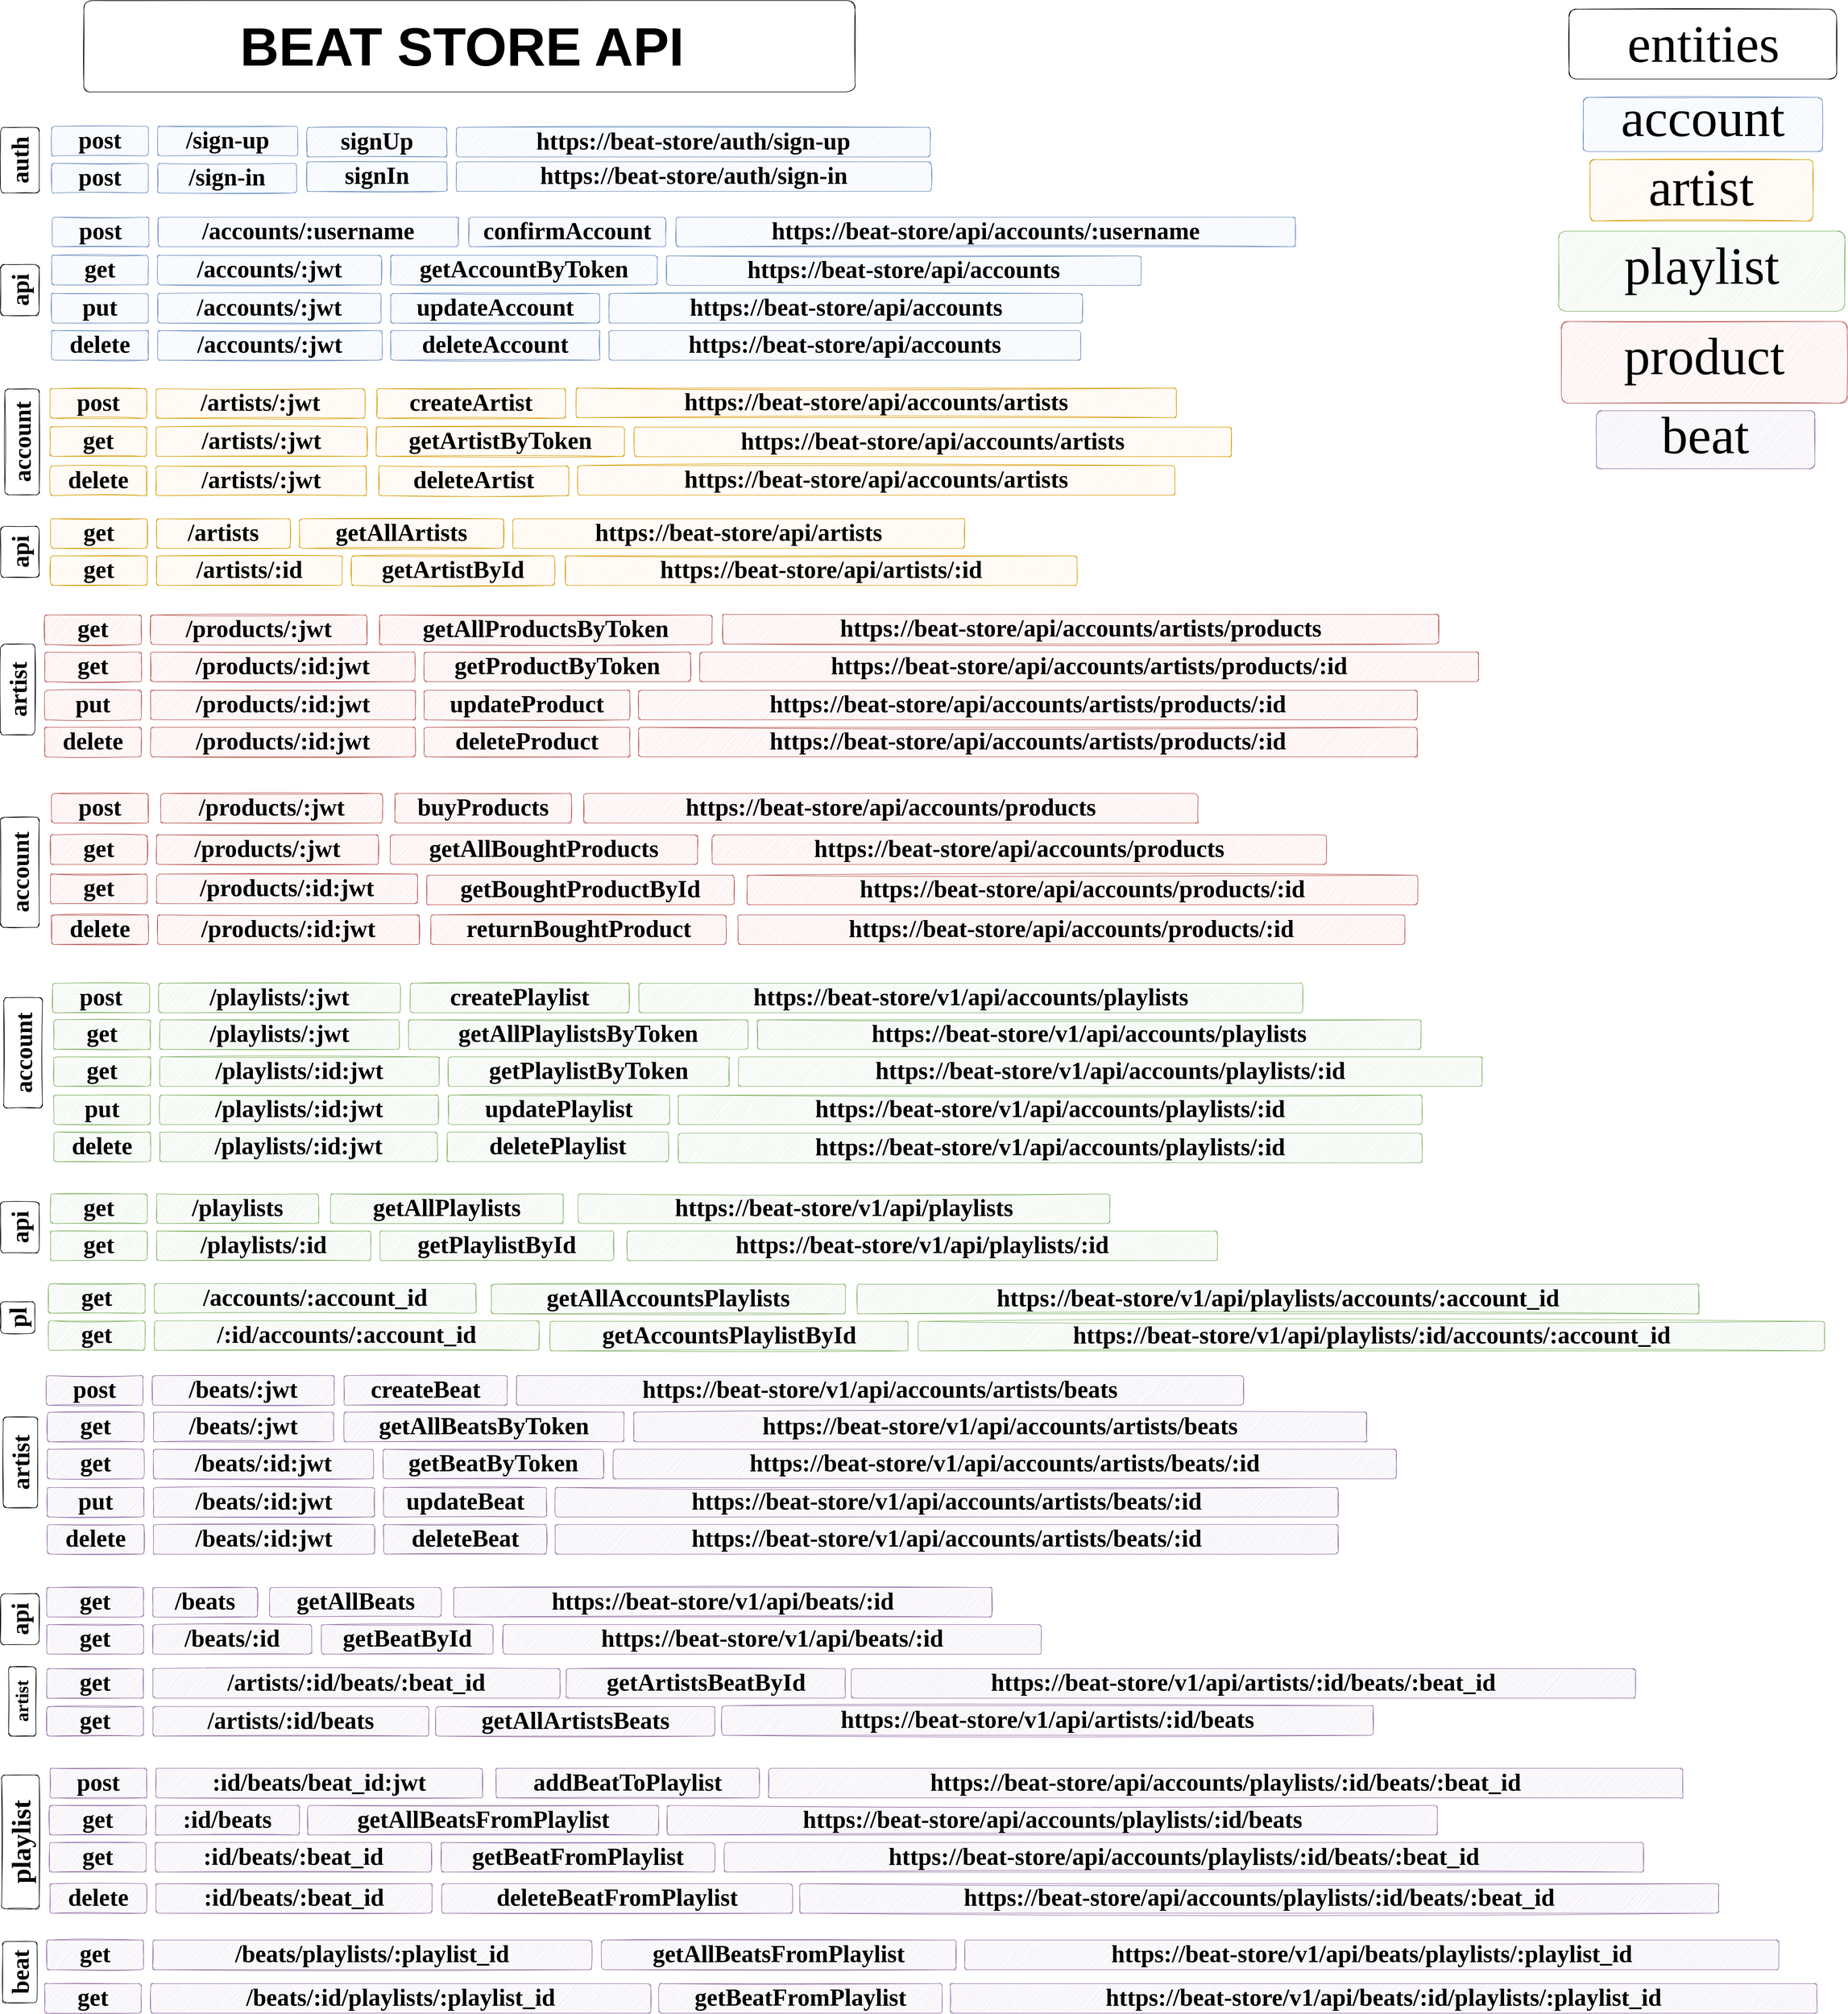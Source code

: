 <mxfile>
    <diagram id="2Ipb0TKC3gZOCcmrfdG8" name="Page-1">
        <mxGraphModel dx="2310" dy="15165" grid="0" gridSize="10" guides="1" tooltips="1" connect="1" arrows="1" fold="1" page="1" pageScale="1" pageWidth="3800" pageHeight="3800" math="0" shadow="0">
            <root>
                <mxCell id="0"/>
                <mxCell id="1" parent="0"/>
                <mxCell id="7m1PmItbiETfe_UGkCJ4-2" value="&lt;font style=&quot;font-size: 98px;&quot;&gt;entities&lt;/font&gt;" style="text;html=1;align=center;verticalAlign=middle;resizable=0;points=[];autosize=1;sketch=1;fontFamily=Space Mono;fontSource=https%3A%2F%2Ffonts.googleapis.com%2Fcss%3Ffamily%3DSpace%2BMono;imageHeight=24;imageWidth=28;arcSize=12;fontSize=98;fontStyle=0;rounded=1;glass=0;strokeColor=default;" parent="1" vertex="1">
                    <mxGeometry x="2968.5" y="-11333" width="498" height="130" as="geometry"/>
                </mxCell>
                <mxCell id="7m1PmItbiETfe_UGkCJ4-3" value="beat" style="rounded=1;arcSize=10;whiteSpace=wrap;html=1;align=center;sketch=1;fillColor=#e1d5e7;strokeColor=#9673a6;fontFamily=Space Mono;fontSource=https%3A%2F%2Ffonts.googleapis.com%2Fcss%3Ffamily%3DSpace%2BMono;fontSize=98;verticalAlign=bottom;fontStyle=0" parent="1" vertex="1">
                    <mxGeometry x="3019.49" y="-10586" width="406.25" height="108" as="geometry"/>
                </mxCell>
                <mxCell id="7m1PmItbiETfe_UGkCJ4-4" value="account" style="rounded=1;arcSize=10;whiteSpace=wrap;html=1;align=center;sketch=1;fillColor=#dae8fc;strokeColor=#6c8ebf;fontFamily=Space Mono;fontSource=https%3A%2F%2Ffonts.googleapis.com%2Fcss%3Ffamily%3DSpace%2BMono;fontSize=98;verticalAlign=bottom;fontStyle=0" parent="1" vertex="1">
                    <mxGeometry x="2995" y="-11169" width="445" height="101" as="geometry"/>
                </mxCell>
                <mxCell id="7m1PmItbiETfe_UGkCJ4-5" value="&lt;font style=&quot;font-size: 100px;&quot;&gt;BEAT STORE API&amp;nbsp;&lt;/font&gt;" style="rounded=1;arcSize=10;whiteSpace=wrap;html=1;align=center;sketch=1;fontSize=100;fontStyle=1" parent="1" vertex="1">
                    <mxGeometry x="205" y="-11349" width="1435" height="170" as="geometry"/>
                </mxCell>
                <mxCell id="7m1PmItbiETfe_UGkCJ4-6" value="playlist" style="rounded=1;arcSize=10;whiteSpace=wrap;html=1;align=center;sketch=1;fillColor=#d5e8d4;strokeColor=#82b366;fontFamily=Space Mono;fontSource=https%3A%2F%2Ffonts.googleapis.com%2Fcss%3Ffamily%3DSpace%2BMono;fontSize=98;verticalAlign=top;fontStyle=0" parent="1" vertex="1">
                    <mxGeometry x="2949.12" y="-10920" width="532.5" height="149" as="geometry"/>
                </mxCell>
                <mxCell id="7m1PmItbiETfe_UGkCJ4-7" value="post" style="rounded=1;arcSize=10;whiteSpace=wrap;html=1;align=center;sketch=1;fillColor=#dae8fc;strokeColor=#6c8ebf;fontFamily=Space Mono;fontSource=https%3A%2F%2Ffonts.googleapis.com%2Fcss%3Ffamily%3DSpace%2BMono;fontSize=45;verticalAlign=bottom;horizontal=1;fontStyle=1" parent="1" vertex="1">
                    <mxGeometry x="145" y="-11115" width="180" height="55" as="geometry"/>
                </mxCell>
                <mxCell id="7m1PmItbiETfe_UGkCJ4-8" value="/sign-up" style="rounded=1;arcSize=10;whiteSpace=wrap;html=1;align=center;sketch=1;fillColor=#dae8fc;strokeColor=#6c8ebf;fontFamily=Space Mono;fontSource=https%3A%2F%2Ffonts.googleapis.com%2Fcss%3Ffamily%3DSpace%2BMono;fontSize=45;verticalAlign=bottom;fontStyle=1" parent="1" vertex="1">
                    <mxGeometry x="342.3" y="-11115" width="260.7" height="55" as="geometry"/>
                </mxCell>
                <mxCell id="7m1PmItbiETfe_UGkCJ4-9" value="post" style="rounded=1;arcSize=10;whiteSpace=wrap;html=1;align=center;sketch=1;fillColor=#dae8fc;strokeColor=#6c8ebf;fontFamily=Space Mono;fontSource=https%3A%2F%2Ffonts.googleapis.com%2Fcss%3Ffamily%3DSpace%2BMono;fontSize=45;verticalAlign=bottom;horizontal=1;fontStyle=1" parent="1" vertex="1">
                    <mxGeometry x="145" y="-11046" width="180" height="55" as="geometry"/>
                </mxCell>
                <mxCell id="7m1PmItbiETfe_UGkCJ4-10" value="/sign-in" style="rounded=1;arcSize=10;whiteSpace=wrap;html=1;align=center;sketch=1;fillColor=#dae8fc;strokeColor=#6c8ebf;fontFamily=Space Mono;fontSource=https%3A%2F%2Ffonts.googleapis.com%2Fcss%3Ffamily%3DSpace%2BMono;fontSize=45;verticalAlign=bottom;fontStyle=1" parent="1" vertex="1">
                    <mxGeometry x="342.3" y="-11046" width="258.7" height="55" as="geometry"/>
                </mxCell>
                <mxCell id="7m1PmItbiETfe_UGkCJ4-13" value="get" style="rounded=1;arcSize=10;whiteSpace=wrap;html=1;align=center;sketch=1;fillColor=#dae8fc;strokeColor=#6c8ebf;fontFamily=Space Mono;fontSource=https%3A%2F%2Ffonts.googleapis.com%2Fcss%3Ffamily%3DSpace%2BMono;fontSize=45;verticalAlign=bottom;horizontal=1;fontStyle=1" parent="1" vertex="1">
                    <mxGeometry x="145" y="-10875" width="180" height="55" as="geometry"/>
                </mxCell>
                <mxCell id="7m1PmItbiETfe_UGkCJ4-14" value="/accounts/:jwt" style="rounded=1;arcSize=10;whiteSpace=wrap;html=1;align=center;sketch=1;fillColor=#dae8fc;strokeColor=#6c8ebf;fontFamily=Space Mono;fontSource=https%3A%2F%2Ffonts.googleapis.com%2Fcss%3Ffamily%3DSpace%2BMono;fontSize=45;verticalAlign=bottom;fontStyle=1" parent="1" vertex="1">
                    <mxGeometry x="342.3" y="-10875" width="416.7" height="55" as="geometry"/>
                </mxCell>
                <mxCell id="7m1PmItbiETfe_UGkCJ4-15" value="put" style="rounded=1;arcSize=10;whiteSpace=wrap;html=1;align=center;sketch=1;fillColor=#dae8fc;strokeColor=#6c8ebf;fontFamily=Space Mono;fontSource=https%3A%2F%2Ffonts.googleapis.com%2Fcss%3Ffamily%3DSpace%2BMono;fontSize=45;verticalAlign=bottom;horizontal=1;fontStyle=1" parent="1" vertex="1">
                    <mxGeometry x="145" y="-10804" width="180" height="55" as="geometry"/>
                </mxCell>
                <mxCell id="7m1PmItbiETfe_UGkCJ4-16" value="/accounts/:jwt" style="rounded=1;arcSize=10;whiteSpace=wrap;html=1;align=center;sketch=1;fillColor=#dae8fc;strokeColor=#6c8ebf;fontFamily=Space Mono;fontSource=https%3A%2F%2Ffonts.googleapis.com%2Fcss%3Ffamily%3DSpace%2BMono;fontSize=45;verticalAlign=bottom;fontStyle=1" parent="1" vertex="1">
                    <mxGeometry x="342.3" y="-10804" width="415.7" height="55" as="geometry"/>
                </mxCell>
                <mxCell id="7m1PmItbiETfe_UGkCJ4-17" value="delete" style="rounded=1;arcSize=10;whiteSpace=wrap;html=1;align=center;sketch=1;fillColor=#dae8fc;strokeColor=#6c8ebf;fontFamily=Space Mono;fontSource=https%3A%2F%2Ffonts.googleapis.com%2Fcss%3Ffamily%3DSpace%2BMono;fontSize=45;verticalAlign=bottom;horizontal=1;fontStyle=1" parent="1" vertex="1">
                    <mxGeometry x="145" y="-10735" width="180" height="55" as="geometry"/>
                </mxCell>
                <mxCell id="7m1PmItbiETfe_UGkCJ4-18" value="/accounts/:jwt" style="rounded=1;arcSize=10;whiteSpace=wrap;html=1;align=center;sketch=1;fillColor=#dae8fc;strokeColor=#6c8ebf;fontFamily=Space Mono;fontSource=https%3A%2F%2Ffonts.googleapis.com%2Fcss%3Ffamily%3DSpace%2BMono;fontSize=45;verticalAlign=bottom;fontStyle=1" parent="1" vertex="1">
                    <mxGeometry x="342.3" y="-10735" width="417.7" height="55" as="geometry"/>
                </mxCell>
                <mxCell id="7m1PmItbiETfe_UGkCJ4-19" value="auth" style="text;html=1;align=center;verticalAlign=middle;resizable=0;points=[];autosize=1;sketch=1;fontFamily=Space Mono;fontSource=https%3A%2F%2Ffonts.googleapis.com%2Fcss%3Ffamily%3DSpace%2BMono;imageHeight=24;imageWidth=28;arcSize=12;fontSize=45;fontStyle=1;rounded=1;glass=0;strokeColor=default;direction=south;horizontal=0;" parent="1" vertex="1">
                    <mxGeometry x="50" y="-11113" width="72" height="122" as="geometry"/>
                </mxCell>
                <mxCell id="7m1PmItbiETfe_UGkCJ4-20" value="api" style="text;html=1;align=center;verticalAlign=middle;resizable=0;points=[];autosize=1;sketch=1;fontFamily=Space Mono;fontSource=https%3A%2F%2Ffonts.googleapis.com%2Fcss%3Ffamily%3DSpace%2BMono;imageHeight=24;imageWidth=28;arcSize=12;fontSize=45;fontStyle=1;rounded=1;glass=0;strokeColor=default;direction=south;horizontal=0;" parent="1" vertex="1">
                    <mxGeometry x="50" y="-10858" width="72" height="95" as="geometry"/>
                </mxCell>
                <mxCell id="7m1PmItbiETfe_UGkCJ4-32" value="get" style="rounded=1;arcSize=10;whiteSpace=wrap;html=1;align=center;sketch=1;fillColor=#e1d5e7;strokeColor=#9673a6;fontFamily=Space Mono;fontSource=https%3A%2F%2Ffonts.googleapis.com%2Fcss%3Ffamily%3DSpace%2BMono;fontSize=45;verticalAlign=bottom;horizontal=1;fontStyle=1" parent="1" vertex="1">
                    <mxGeometry x="137" y="-8723" width="180" height="55" as="geometry"/>
                </mxCell>
                <mxCell id="7m1PmItbiETfe_UGkCJ4-33" value="/beats/:jwt" style="rounded=1;arcSize=10;whiteSpace=wrap;html=1;align=center;sketch=1;fillColor=#e1d5e7;strokeColor=#9673a6;fontFamily=Space Mono;fontSource=https%3A%2F%2Ffonts.googleapis.com%2Fcss%3Ffamily%3DSpace%2BMono;fontSize=45;verticalAlign=bottom;fontStyle=1" parent="1" vertex="1">
                    <mxGeometry x="334.3" y="-8723" width="335.7" height="55" as="geometry"/>
                </mxCell>
                <mxCell id="7m1PmItbiETfe_UGkCJ4-34" value="get" style="rounded=1;arcSize=10;whiteSpace=wrap;html=1;align=center;sketch=1;fillColor=#e1d5e7;strokeColor=#9673a6;fontFamily=Space Mono;fontSource=https%3A%2F%2Ffonts.googleapis.com%2Fcss%3Ffamily%3DSpace%2BMono;fontSize=45;verticalAlign=bottom;horizontal=1;fontStyle=1" parent="1" vertex="1">
                    <mxGeometry x="137" y="-8654" width="180" height="55" as="geometry"/>
                </mxCell>
                <mxCell id="7m1PmItbiETfe_UGkCJ4-35" value="/beats/:id:jwt" style="rounded=1;arcSize=10;whiteSpace=wrap;html=1;align=center;sketch=1;fillColor=#e1d5e7;strokeColor=#9673a6;fontFamily=Space Mono;fontSource=https%3A%2F%2Ffonts.googleapis.com%2Fcss%3Ffamily%3DSpace%2BMono;fontSize=45;verticalAlign=bottom;fontStyle=1" parent="1" vertex="1">
                    <mxGeometry x="334.3" y="-8654" width="409.7" height="55" as="geometry"/>
                </mxCell>
                <mxCell id="7m1PmItbiETfe_UGkCJ4-36" value="put" style="rounded=1;arcSize=10;whiteSpace=wrap;html=1;align=center;sketch=1;fillColor=#e1d5e7;strokeColor=#9673a6;fontFamily=Space Mono;fontSource=https%3A%2F%2Ffonts.googleapis.com%2Fcss%3Ffamily%3DSpace%2BMono;fontSize=45;verticalAlign=bottom;horizontal=1;fontStyle=1" parent="1" vertex="1">
                    <mxGeometry x="137" y="-8583" width="180" height="55" as="geometry"/>
                </mxCell>
                <mxCell id="7m1PmItbiETfe_UGkCJ4-37" value="/beats/:id:jwt" style="rounded=1;arcSize=10;whiteSpace=wrap;html=1;align=center;sketch=1;fillColor=#e1d5e7;strokeColor=#9673a6;fontFamily=Space Mono;fontSource=https%3A%2F%2Ffonts.googleapis.com%2Fcss%3Ffamily%3DSpace%2BMono;fontSize=45;verticalAlign=bottom;fontStyle=1" parent="1" vertex="1">
                    <mxGeometry x="334.3" y="-8583" width="411.7" height="55" as="geometry"/>
                </mxCell>
                <mxCell id="7m1PmItbiETfe_UGkCJ4-38" value="delete" style="rounded=1;arcSize=10;whiteSpace=wrap;html=1;align=center;sketch=1;fillColor=#e1d5e7;strokeColor=#9673a6;fontFamily=Space Mono;fontSource=https%3A%2F%2Ffonts.googleapis.com%2Fcss%3Ffamily%3DSpace%2BMono;fontSize=45;verticalAlign=bottom;horizontal=1;fontStyle=1" parent="1" vertex="1">
                    <mxGeometry x="137" y="-8514" width="180" height="55" as="geometry"/>
                </mxCell>
                <mxCell id="7m1PmItbiETfe_UGkCJ4-39" value="/beats/:id:jwt" style="rounded=1;arcSize=10;whiteSpace=wrap;html=1;align=center;sketch=1;fillColor=#e1d5e7;strokeColor=#9673a6;fontFamily=Space Mono;fontSource=https%3A%2F%2Ffonts.googleapis.com%2Fcss%3Ffamily%3DSpace%2BMono;fontSize=45;verticalAlign=bottom;fontStyle=1" parent="1" vertex="1">
                    <mxGeometry x="334.3" y="-8514" width="411.7" height="55" as="geometry"/>
                </mxCell>
                <mxCell id="7m1PmItbiETfe_UGkCJ4-40" value="post" style="rounded=1;arcSize=10;whiteSpace=wrap;html=1;align=center;sketch=1;fillColor=#e1d5e7;strokeColor=#9673a6;fontFamily=Space Mono;fontSource=https%3A%2F%2Ffonts.googleapis.com%2Fcss%3Ffamily%3DSpace%2BMono;fontSize=45;verticalAlign=bottom;horizontal=1;fontStyle=1" parent="1" vertex="1">
                    <mxGeometry x="135" y="-8791" width="180" height="55" as="geometry"/>
                </mxCell>
                <mxCell id="7m1PmItbiETfe_UGkCJ4-41" value="/beats/:jwt" style="rounded=1;arcSize=10;whiteSpace=wrap;html=1;align=center;sketch=1;fillColor=#e1d5e7;strokeColor=#9673a6;fontFamily=Space Mono;fontSource=https%3A%2F%2Ffonts.googleapis.com%2Fcss%3Ffamily%3DSpace%2BMono;fontSize=45;verticalAlign=bottom;fontStyle=1" parent="1" vertex="1">
                    <mxGeometry x="332.3" y="-8791" width="338.7" height="55" as="geometry"/>
                </mxCell>
                <mxCell id="7m1PmItbiETfe_UGkCJ4-42" value="artist" style="text;html=1;align=center;verticalAlign=middle;resizable=0;points=[];autosize=1;sketch=1;fontFamily=Space Mono;fontSource=https%3A%2F%2Ffonts.googleapis.com%2Fcss%3Ffamily%3DSpace%2BMono;imageHeight=24;imageWidth=28;arcSize=12;fontSize=45;fontStyle=1;rounded=1;glass=0;strokeColor=default;direction=south;horizontal=0;" parent="1" vertex="1">
                    <mxGeometry x="55" y="-8714" width="64" height="169" as="geometry"/>
                </mxCell>
                <mxCell id="7m1PmItbiETfe_UGkCJ4-43" value="get" style="rounded=1;arcSize=10;whiteSpace=wrap;html=1;align=center;sketch=1;fillColor=#e1d5e7;strokeColor=#9673a6;fontFamily=Space Mono;fontSource=https%3A%2F%2Ffonts.googleapis.com%2Fcss%3Ffamily%3DSpace%2BMono;fontSize=45;verticalAlign=bottom;horizontal=1;fontStyle=1" parent="1" vertex="1">
                    <mxGeometry x="136" y="-8397" width="180" height="55" as="geometry"/>
                </mxCell>
                <mxCell id="7m1PmItbiETfe_UGkCJ4-44" value="/beats" style="rounded=1;arcSize=10;whiteSpace=wrap;html=1;align=center;sketch=1;fillColor=#e1d5e7;strokeColor=#9673a6;fontFamily=Space Mono;fontSource=https%3A%2F%2Ffonts.googleapis.com%2Fcss%3Ffamily%3DSpace%2BMono;fontSize=45;verticalAlign=bottom;fontStyle=1" parent="1" vertex="1">
                    <mxGeometry x="333.3" y="-8397" width="194.7" height="55" as="geometry"/>
                </mxCell>
                <mxCell id="7m1PmItbiETfe_UGkCJ4-45" value="get" style="rounded=1;arcSize=10;whiteSpace=wrap;html=1;align=center;sketch=1;fillColor=#e1d5e7;strokeColor=#9673a6;fontFamily=Space Mono;fontSource=https%3A%2F%2Ffonts.googleapis.com%2Fcss%3Ffamily%3DSpace%2BMono;fontSize=45;verticalAlign=bottom;horizontal=1;fontStyle=1" parent="1" vertex="1">
                    <mxGeometry x="136" y="-8328" width="180" height="55" as="geometry"/>
                </mxCell>
                <mxCell id="7m1PmItbiETfe_UGkCJ4-46" value="/beats/:id" style="rounded=1;arcSize=10;whiteSpace=wrap;html=1;align=center;sketch=1;fillColor=#e1d5e7;strokeColor=#9673a6;fontFamily=Space Mono;fontSource=https%3A%2F%2Ffonts.googleapis.com%2Fcss%3Ffamily%3DSpace%2BMono;fontSize=45;verticalAlign=bottom;fontStyle=1" parent="1" vertex="1">
                    <mxGeometry x="333.3" y="-8328" width="295.7" height="55" as="geometry"/>
                </mxCell>
                <mxCell id="7m1PmItbiETfe_UGkCJ4-47" value="api" style="text;html=1;align=center;verticalAlign=middle;resizable=0;points=[];autosize=1;sketch=1;fontFamily=Space Mono;fontSource=https%3A%2F%2Ffonts.googleapis.com%2Fcss%3Ffamily%3DSpace%2BMono;imageHeight=24;imageWidth=28;arcSize=12;fontSize=45;fontStyle=1;rounded=1;glass=0;strokeColor=default;direction=south;horizontal=0;" parent="1" vertex="1">
                    <mxGeometry x="50" y="-8385.5" width="72" height="95" as="geometry"/>
                </mxCell>
                <mxCell id="7m1PmItbiETfe_UGkCJ4-59" value="product" style="rounded=1;arcSize=10;whiteSpace=wrap;html=1;align=center;sketch=1;fillColor=#f8cecc;strokeColor=#b85450;fontFamily=Space Mono;fontSource=https%3A%2F%2Ffonts.googleapis.com%2Fcss%3Ffamily%3DSpace%2BMono;fontSize=98;verticalAlign=top;fontStyle=0" parent="1" vertex="1">
                    <mxGeometry x="2954.12" y="-10752" width="531.75" height="152" as="geometry"/>
                </mxCell>
                <mxCell id="7m1PmItbiETfe_UGkCJ4-60" value="artist" style="rounded=1;arcSize=10;whiteSpace=wrap;html=1;align=center;sketch=1;fillColor=#ffe6cc;strokeColor=#d79b00;fontFamily=Space Mono;fontSource=https%3A%2F%2Ffonts.googleapis.com%2Fcss%3Ffamily%3DSpace%2BMono;fontSize=98;verticalAlign=bottom;fontStyle=0" parent="1" vertex="1">
                    <mxGeometry x="3007.44" y="-11053" width="414.87" height="114" as="geometry"/>
                </mxCell>
                <mxCell id="7m1PmItbiETfe_UGkCJ4-63" value="get" style="rounded=1;arcSize=10;whiteSpace=wrap;html=1;align=center;sketch=1;fillColor=#ffe6cc;strokeColor=#d79b00;fontFamily=Space Mono;fontSource=https%3A%2F%2Ffonts.googleapis.com%2Fcss%3Ffamily%3DSpace%2BMono;fontSize=45;verticalAlign=bottom;horizontal=1;fontStyle=1" parent="1" vertex="1">
                    <mxGeometry x="142" y="-10556" width="180" height="55" as="geometry"/>
                </mxCell>
                <mxCell id="7m1PmItbiETfe_UGkCJ4-64" value="/artists/:jwt" style="rounded=1;arcSize=10;whiteSpace=wrap;html=1;align=center;sketch=1;fillColor=#ffe6cc;strokeColor=#d79b00;fontFamily=Space Mono;fontSource=https%3A%2F%2Ffonts.googleapis.com%2Fcss%3Ffamily%3DSpace%2BMono;fontSize=45;verticalAlign=bottom;fontStyle=1" parent="1" vertex="1">
                    <mxGeometry x="339.3" y="-10556" width="392.7" height="55" as="geometry"/>
                </mxCell>
                <mxCell id="7m1PmItbiETfe_UGkCJ4-67" value="delete" style="rounded=1;arcSize=10;whiteSpace=wrap;html=1;align=center;sketch=1;fillColor=#ffe6cc;strokeColor=#d79b00;fontFamily=Space Mono;fontSource=https%3A%2F%2Ffonts.googleapis.com%2Fcss%3Ffamily%3DSpace%2BMono;fontSize=45;verticalAlign=bottom;horizontal=1;fontStyle=1" parent="1" vertex="1">
                    <mxGeometry x="142" y="-10483" width="180" height="55" as="geometry"/>
                </mxCell>
                <mxCell id="7m1PmItbiETfe_UGkCJ4-68" value="/artists/:jwt" style="rounded=1;arcSize=10;whiteSpace=wrap;html=1;align=center;sketch=1;fillColor=#ffe6cc;strokeColor=#d79b00;fontFamily=Space Mono;fontSource=https%3A%2F%2Ffonts.googleapis.com%2Fcss%3Ffamily%3DSpace%2BMono;fontSize=45;verticalAlign=bottom;fontStyle=1" parent="1" vertex="1">
                    <mxGeometry x="339.3" y="-10483" width="391.7" height="55" as="geometry"/>
                </mxCell>
                <mxCell id="7m1PmItbiETfe_UGkCJ4-69" value="post" style="rounded=1;arcSize=10;whiteSpace=wrap;html=1;align=center;sketch=1;fillColor=#ffe6cc;strokeColor=#d79b00;fontFamily=Space Mono;fontSource=https%3A%2F%2Ffonts.googleapis.com%2Fcss%3Ffamily%3DSpace%2BMono;fontSize=45;verticalAlign=bottom;horizontal=1;fontStyle=1" parent="1" vertex="1">
                    <mxGeometry x="142" y="-10627" width="180" height="55" as="geometry"/>
                </mxCell>
                <mxCell id="7m1PmItbiETfe_UGkCJ4-70" value="/artists/:jwt" style="rounded=1;arcSize=10;whiteSpace=wrap;html=1;align=center;sketch=1;fillColor=#ffe6cc;strokeColor=#d79b00;fontFamily=Space Mono;fontSource=https%3A%2F%2Ffonts.googleapis.com%2Fcss%3Ffamily%3DSpace%2BMono;fontSize=45;verticalAlign=bottom;fontStyle=1" parent="1" vertex="1">
                    <mxGeometry x="339.3" y="-10627" width="388.7" height="55" as="geometry"/>
                </mxCell>
                <mxCell id="7m1PmItbiETfe_UGkCJ4-71" value="account" style="text;html=1;align=center;verticalAlign=middle;resizable=0;points=[];autosize=1;sketch=1;fontFamily=Space Mono;fontSource=https%3A%2F%2Ffonts.googleapis.com%2Fcss%3Ffamily%3DSpace%2BMono;imageHeight=24;imageWidth=28;arcSize=12;fontSize=45;fontStyle=1;rounded=1;glass=0;strokeColor=default;direction=south;horizontal=0;" parent="1" vertex="1">
                    <mxGeometry x="58" y="-10626.5" width="64" height="197" as="geometry"/>
                </mxCell>
                <mxCell id="7m1PmItbiETfe_UGkCJ4-72" value="get" style="rounded=1;arcSize=10;whiteSpace=wrap;html=1;align=center;sketch=1;fillColor=#f8cecc;strokeColor=#b85450;fontFamily=Space Mono;fontSource=https%3A%2F%2Ffonts.googleapis.com%2Fcss%3Ffamily%3DSpace%2BMono;fontSize=45;verticalAlign=bottom;horizontal=1;fontStyle=1" parent="1" vertex="1">
                    <mxGeometry x="132" y="-10206" width="180" height="55" as="geometry"/>
                </mxCell>
                <mxCell id="7m1PmItbiETfe_UGkCJ4-73" value="/products/:jwt" style="rounded=1;arcSize=10;whiteSpace=wrap;html=1;align=center;sketch=1;fillColor=#f8cecc;strokeColor=#b85450;fontFamily=Space Mono;fontSource=https%3A%2F%2Ffonts.googleapis.com%2Fcss%3Ffamily%3DSpace%2BMono;fontSize=45;verticalAlign=bottom;fontStyle=1" parent="1" vertex="1">
                    <mxGeometry x="329.3" y="-10206" width="402.7" height="55" as="geometry"/>
                </mxCell>
                <mxCell id="7m1PmItbiETfe_UGkCJ4-74" value="get" style="rounded=1;arcSize=10;whiteSpace=wrap;html=1;align=center;sketch=1;fillColor=#f8cecc;strokeColor=#b85450;fontFamily=Space Mono;fontSource=https%3A%2F%2Ffonts.googleapis.com%2Fcss%3Ffamily%3DSpace%2BMono;fontSize=45;verticalAlign=bottom;horizontal=1;fontStyle=1" parent="1" vertex="1">
                    <mxGeometry x="132" y="-10137" width="180" height="55" as="geometry"/>
                </mxCell>
                <mxCell id="7m1PmItbiETfe_UGkCJ4-75" value="/products/:id:jwt" style="rounded=1;arcSize=10;whiteSpace=wrap;html=1;align=center;sketch=1;fillColor=#f8cecc;strokeColor=#b85450;fontFamily=Space Mono;fontSource=https%3A%2F%2Ffonts.googleapis.com%2Fcss%3Ffamily%3DSpace%2BMono;fontSize=45;verticalAlign=bottom;fontStyle=1" parent="1" vertex="1">
                    <mxGeometry x="329.3" y="-10137" width="491.7" height="55" as="geometry"/>
                </mxCell>
                <mxCell id="7m1PmItbiETfe_UGkCJ4-76" value="put" style="rounded=1;arcSize=10;whiteSpace=wrap;html=1;align=center;sketch=1;fillColor=#f8cecc;strokeColor=#b85450;fontFamily=Space Mono;fontSource=https%3A%2F%2Ffonts.googleapis.com%2Fcss%3Ffamily%3DSpace%2BMono;fontSize=45;verticalAlign=bottom;horizontal=1;fontStyle=1" parent="1" vertex="1">
                    <mxGeometry x="132" y="-10066" width="180" height="55" as="geometry"/>
                </mxCell>
                <mxCell id="7m1PmItbiETfe_UGkCJ4-77" value="/products/:id:jwt" style="rounded=1;arcSize=10;whiteSpace=wrap;html=1;align=center;sketch=1;fillColor=#f8cecc;strokeColor=#b85450;fontFamily=Space Mono;fontSource=https%3A%2F%2Ffonts.googleapis.com%2Fcss%3Ffamily%3DSpace%2BMono;fontSize=45;verticalAlign=bottom;fontStyle=1" parent="1" vertex="1">
                    <mxGeometry x="329.3" y="-10066" width="492.7" height="55" as="geometry"/>
                </mxCell>
                <mxCell id="7m1PmItbiETfe_UGkCJ4-78" value="delete" style="rounded=1;arcSize=10;whiteSpace=wrap;html=1;align=center;sketch=1;fillColor=#f8cecc;strokeColor=#b85450;fontFamily=Space Mono;fontSource=https%3A%2F%2Ffonts.googleapis.com%2Fcss%3Ffamily%3DSpace%2BMono;fontSize=45;verticalAlign=bottom;horizontal=1;fontStyle=1" parent="1" vertex="1">
                    <mxGeometry x="132" y="-9997" width="180" height="55" as="geometry"/>
                </mxCell>
                <mxCell id="7m1PmItbiETfe_UGkCJ4-79" value="/products/:id:jwt" style="rounded=1;arcSize=10;whiteSpace=wrap;html=1;align=center;sketch=1;fillColor=#f8cecc;strokeColor=#b85450;fontFamily=Space Mono;fontSource=https%3A%2F%2Ffonts.googleapis.com%2Fcss%3Ffamily%3DSpace%2BMono;fontSize=45;verticalAlign=bottom;fontStyle=1" parent="1" vertex="1">
                    <mxGeometry x="329.3" y="-9997" width="492.7" height="55" as="geometry"/>
                </mxCell>
                <mxCell id="7m1PmItbiETfe_UGkCJ4-82" value="artist" style="text;html=1;align=center;verticalAlign=middle;resizable=0;points=[];autosize=1;sketch=1;fontFamily=Space Mono;fontSource=https%3A%2F%2Ffonts.googleapis.com%2Fcss%3Ffamily%3DSpace%2BMono;imageHeight=24;imageWidth=28;arcSize=12;fontSize=45;fontStyle=1;rounded=1;glass=0;strokeColor=default;direction=south;horizontal=0;" parent="1" vertex="1">
                    <mxGeometry x="50" y="-10152" width="64" height="169" as="geometry"/>
                </mxCell>
                <mxCell id="7m1PmItbiETfe_UGkCJ4-94" value="get" style="rounded=1;arcSize=10;whiteSpace=wrap;html=1;align=center;sketch=1;fillColor=#ffe6cc;strokeColor=#d79b00;fontFamily=Space Mono;fontSource=https%3A%2F%2Ffonts.googleapis.com%2Fcss%3Ffamily%3DSpace%2BMono;fontSize=45;verticalAlign=bottom;horizontal=1;fontStyle=1" parent="1" vertex="1">
                    <mxGeometry x="143" y="-10385" width="180" height="55" as="geometry"/>
                </mxCell>
                <mxCell id="7m1PmItbiETfe_UGkCJ4-95" value="/artists" style="rounded=1;arcSize=10;whiteSpace=wrap;html=1;align=center;sketch=1;fillColor=#ffe6cc;strokeColor=#d79b00;fontFamily=Space Mono;fontSource=https%3A%2F%2Ffonts.googleapis.com%2Fcss%3Ffamily%3DSpace%2BMono;fontSize=45;verticalAlign=bottom;fontStyle=1" parent="1" vertex="1">
                    <mxGeometry x="340.3" y="-10385" width="248.7" height="55" as="geometry"/>
                </mxCell>
                <mxCell id="7m1PmItbiETfe_UGkCJ4-96" value="get" style="rounded=1;arcSize=10;whiteSpace=wrap;html=1;align=center;sketch=1;fillColor=#ffe6cc;strokeColor=#d79b00;fontFamily=Space Mono;fontSource=https%3A%2F%2Ffonts.googleapis.com%2Fcss%3Ffamily%3DSpace%2BMono;fontSize=45;verticalAlign=bottom;horizontal=1;fontStyle=1" parent="1" vertex="1">
                    <mxGeometry x="143" y="-10316" width="180" height="55" as="geometry"/>
                </mxCell>
                <mxCell id="7m1PmItbiETfe_UGkCJ4-97" value="/artists/:id" style="rounded=1;arcSize=10;whiteSpace=wrap;html=1;align=center;sketch=1;fillColor=#ffe6cc;strokeColor=#d79b00;fontFamily=Space Mono;fontSource=https%3A%2F%2Ffonts.googleapis.com%2Fcss%3Ffamily%3DSpace%2BMono;fontSize=45;verticalAlign=bottom;fontStyle=1" parent="1" vertex="1">
                    <mxGeometry x="340.3" y="-10316" width="345.7" height="55" as="geometry"/>
                </mxCell>
                <mxCell id="7m1PmItbiETfe_UGkCJ4-98" value="api" style="text;html=1;align=center;verticalAlign=middle;resizable=0;points=[];autosize=1;sketch=1;fontFamily=Space Mono;fontSource=https%3A%2F%2Ffonts.googleapis.com%2Fcss%3Ffamily%3DSpace%2BMono;imageHeight=24;imageWidth=28;arcSize=12;fontSize=45;fontStyle=1;rounded=1;glass=0;strokeColor=default;direction=south;horizontal=0;" parent="1" vertex="1">
                    <mxGeometry x="50" y="-10371" width="72" height="95" as="geometry"/>
                </mxCell>
                <mxCell id="7m1PmItbiETfe_UGkCJ4-104" value="get" style="rounded=1;arcSize=10;whiteSpace=wrap;html=1;align=center;sketch=1;fillColor=#f8cecc;strokeColor=#b85450;fontFamily=Space Mono;fontSource=https%3A%2F%2Ffonts.googleapis.com%2Fcss%3Ffamily%3DSpace%2BMono;fontSize=45;verticalAlign=bottom;horizontal=1;fontStyle=1" parent="1" vertex="1">
                    <mxGeometry x="143" y="-9797" width="180" height="55" as="geometry"/>
                </mxCell>
                <mxCell id="7m1PmItbiETfe_UGkCJ4-105" value="/products/:jwt" style="rounded=1;arcSize=10;whiteSpace=wrap;html=1;align=center;sketch=1;fillColor=#f8cecc;strokeColor=#b85450;fontFamily=Space Mono;fontSource=https%3A%2F%2Ffonts.googleapis.com%2Fcss%3Ffamily%3DSpace%2BMono;fontSize=45;verticalAlign=bottom;fontStyle=1" parent="1" vertex="1">
                    <mxGeometry x="340.3" y="-9797" width="412.7" height="55" as="geometry"/>
                </mxCell>
                <mxCell id="7m1PmItbiETfe_UGkCJ4-106" value="get" style="rounded=1;arcSize=10;whiteSpace=wrap;html=1;align=center;sketch=1;fillColor=#f8cecc;strokeColor=#b85450;fontFamily=Space Mono;fontSource=https%3A%2F%2Ffonts.googleapis.com%2Fcss%3Ffamily%3DSpace%2BMono;fontSize=45;verticalAlign=bottom;horizontal=1;fontStyle=1" parent="1" vertex="1">
                    <mxGeometry x="143" y="-9724" width="180" height="55" as="geometry"/>
                </mxCell>
                <mxCell id="7m1PmItbiETfe_UGkCJ4-107" value="/products/:id:jwt" style="rounded=1;arcSize=10;whiteSpace=wrap;html=1;align=center;sketch=1;fillColor=#f8cecc;strokeColor=#b85450;fontFamily=Space Mono;fontSource=https%3A%2F%2Ffonts.googleapis.com%2Fcss%3Ffamily%3DSpace%2BMono;fontSize=45;verticalAlign=bottom;fontStyle=1" parent="1" vertex="1">
                    <mxGeometry x="340.3" y="-9724" width="485.7" height="55" as="geometry"/>
                </mxCell>
                <mxCell id="7m1PmItbiETfe_UGkCJ4-108" value="account" style="text;html=1;align=center;verticalAlign=middle;resizable=0;points=[];autosize=1;sketch=1;fontFamily=Space Mono;fontSource=https%3A%2F%2Ffonts.googleapis.com%2Fcss%3Ffamily%3DSpace%2BMono;imageHeight=24;imageWidth=28;arcSize=12;fontSize=45;fontStyle=1;rounded=1;glass=0;strokeColor=default;direction=south;horizontal=0;" parent="1" vertex="1">
                    <mxGeometry x="50" y="-9830" width="72" height="205" as="geometry"/>
                </mxCell>
                <mxCell id="7m1PmItbiETfe_UGkCJ4-109" value="delete" style="rounded=1;arcSize=10;whiteSpace=wrap;html=1;align=center;sketch=1;fillColor=#f8cecc;strokeColor=#b85450;fontFamily=Space Mono;fontSource=https%3A%2F%2Ffonts.googleapis.com%2Fcss%3Ffamily%3DSpace%2BMono;fontSize=45;verticalAlign=bottom;horizontal=1;fontStyle=1" parent="1" vertex="1">
                    <mxGeometry x="145" y="-9648" width="180" height="55" as="geometry"/>
                </mxCell>
                <mxCell id="7m1PmItbiETfe_UGkCJ4-110" value="/products/:id:jwt" style="rounded=1;arcSize=10;whiteSpace=wrap;html=1;align=center;sketch=1;fillColor=#f8cecc;strokeColor=#b85450;fontFamily=Space Mono;fontSource=https%3A%2F%2Ffonts.googleapis.com%2Fcss%3Ffamily%3DSpace%2BMono;fontSize=45;verticalAlign=bottom;fontStyle=1" parent="1" vertex="1">
                    <mxGeometry x="342.3" y="-9648" width="486.7" height="55" as="geometry"/>
                </mxCell>
                <mxCell id="7m1PmItbiETfe_UGkCJ4-128" value="get" style="rounded=1;arcSize=10;whiteSpace=wrap;html=1;align=center;sketch=1;fillColor=#d5e8d4;strokeColor=#82b366;fontFamily=Space Mono;fontSource=https%3A%2F%2Ffonts.googleapis.com%2Fcss%3Ffamily%3DSpace%2BMono;fontSize=45;verticalAlign=bottom;horizontal=1;fontStyle=1" parent="1" vertex="1">
                    <mxGeometry x="149" y="-9453" width="180" height="55" as="geometry"/>
                </mxCell>
                <mxCell id="7m1PmItbiETfe_UGkCJ4-129" value="/playlists/:jwt" style="rounded=1;arcSize=10;whiteSpace=wrap;html=1;align=center;sketch=1;fillColor=#d5e8d4;strokeColor=#82b366;fontFamily=Space Mono;fontSource=https%3A%2F%2Ffonts.googleapis.com%2Fcss%3Ffamily%3DSpace%2BMono;fontSize=45;verticalAlign=bottom;fontStyle=1" parent="1" vertex="1">
                    <mxGeometry x="346.3" y="-9453" width="445.7" height="55" as="geometry"/>
                </mxCell>
                <mxCell id="7m1PmItbiETfe_UGkCJ4-130" value="get" style="rounded=1;arcSize=10;whiteSpace=wrap;html=1;align=center;sketch=1;fillColor=#d5e8d4;strokeColor=#82b366;fontFamily=Space Mono;fontSource=https%3A%2F%2Ffonts.googleapis.com%2Fcss%3Ffamily%3DSpace%2BMono;fontSize=45;verticalAlign=bottom;horizontal=1;fontStyle=1" parent="1" vertex="1">
                    <mxGeometry x="149" y="-9384" width="180" height="55" as="geometry"/>
                </mxCell>
                <mxCell id="7m1PmItbiETfe_UGkCJ4-131" value="/playlists/:id:jwt" style="rounded=1;arcSize=10;whiteSpace=wrap;html=1;align=center;sketch=1;fillColor=#d5e8d4;strokeColor=#82b366;fontFamily=Space Mono;fontSource=https%3A%2F%2Ffonts.googleapis.com%2Fcss%3Ffamily%3DSpace%2BMono;fontSize=45;verticalAlign=bottom;fontStyle=1" parent="1" vertex="1">
                    <mxGeometry x="346.3" y="-9384" width="519.7" height="55" as="geometry"/>
                </mxCell>
                <mxCell id="7m1PmItbiETfe_UGkCJ4-132" value="put" style="rounded=1;arcSize=10;whiteSpace=wrap;html=1;align=center;sketch=1;fillColor=#d5e8d4;strokeColor=#82b366;fontFamily=Space Mono;fontSource=https%3A%2F%2Ffonts.googleapis.com%2Fcss%3Ffamily%3DSpace%2BMono;fontSize=45;verticalAlign=bottom;horizontal=1;fontStyle=1" parent="1" vertex="1">
                    <mxGeometry x="149" y="-9313" width="180" height="55" as="geometry"/>
                </mxCell>
                <mxCell id="7m1PmItbiETfe_UGkCJ4-133" value="/playlists/:id:jwt" style="rounded=1;arcSize=10;whiteSpace=wrap;html=1;align=center;sketch=1;fillColor=#d5e8d4;strokeColor=#82b366;fontFamily=Space Mono;fontSource=https%3A%2F%2Ffonts.googleapis.com%2Fcss%3Ffamily%3DSpace%2BMono;fontSize=45;verticalAlign=bottom;fontStyle=1" parent="1" vertex="1">
                    <mxGeometry x="346.3" y="-9313" width="518.7" height="55" as="geometry"/>
                </mxCell>
                <mxCell id="7m1PmItbiETfe_UGkCJ4-134" value="delete" style="rounded=1;arcSize=10;whiteSpace=wrap;html=1;align=center;sketch=1;fillColor=#d5e8d4;strokeColor=#82b366;fontFamily=Space Mono;fontSource=https%3A%2F%2Ffonts.googleapis.com%2Fcss%3Ffamily%3DSpace%2BMono;fontSize=45;verticalAlign=bottom;horizontal=1;fontStyle=1" parent="1" vertex="1">
                    <mxGeometry x="149" y="-9244" width="180" height="55" as="geometry"/>
                </mxCell>
                <mxCell id="7m1PmItbiETfe_UGkCJ4-135" value="/playlists/:id:jwt" style="rounded=1;arcSize=10;whiteSpace=wrap;html=1;align=center;sketch=1;fillColor=#d5e8d4;strokeColor=#82b366;fontFamily=Space Mono;fontSource=https%3A%2F%2Ffonts.googleapis.com%2Fcss%3Ffamily%3DSpace%2BMono;fontSize=45;verticalAlign=bottom;fontStyle=1" parent="1" vertex="1">
                    <mxGeometry x="346.3" y="-9244" width="516.7" height="55" as="geometry"/>
                </mxCell>
                <mxCell id="7m1PmItbiETfe_UGkCJ4-136" value="post" style="rounded=1;arcSize=10;whiteSpace=wrap;html=1;align=center;sketch=1;fillColor=#d5e8d4;strokeColor=#82b366;fontFamily=Space Mono;fontSource=https%3A%2F%2Ffonts.googleapis.com%2Fcss%3Ffamily%3DSpace%2BMono;fontSize=45;verticalAlign=bottom;horizontal=1;fontStyle=1" parent="1" vertex="1">
                    <mxGeometry x="147" y="-9521" width="180" height="55" as="geometry"/>
                </mxCell>
                <mxCell id="7m1PmItbiETfe_UGkCJ4-137" value="/playlists/:jwt" style="rounded=1;arcSize=10;whiteSpace=wrap;html=1;align=center;sketch=1;fillColor=#d5e8d4;strokeColor=#82b366;fontFamily=Space Mono;fontSource=https%3A%2F%2Ffonts.googleapis.com%2Fcss%3Ffamily%3DSpace%2BMono;fontSize=45;verticalAlign=bottom;fontStyle=1" parent="1" vertex="1">
                    <mxGeometry x="344.3" y="-9521" width="449.7" height="55" as="geometry"/>
                </mxCell>
                <mxCell id="7m1PmItbiETfe_UGkCJ4-138" value="account" style="text;html=1;align=center;verticalAlign=middle;resizable=0;points=[];autosize=1;sketch=1;fontFamily=Space Mono;fontSource=https%3A%2F%2Ffonts.googleapis.com%2Fcss%3Ffamily%3DSpace%2BMono;imageHeight=24;imageWidth=28;arcSize=12;fontSize=45;fontStyle=1;rounded=1;glass=0;strokeColor=default;direction=south;horizontal=0;" parent="1" vertex="1">
                    <mxGeometry x="56" y="-9494" width="72" height="205" as="geometry"/>
                </mxCell>
                <mxCell id="7m1PmItbiETfe_UGkCJ4-139" value="get" style="rounded=1;arcSize=10;whiteSpace=wrap;html=1;align=center;sketch=1;fillColor=#d5e8d4;strokeColor=#82b366;fontFamily=Space Mono;fontSource=https%3A%2F%2Ffonts.googleapis.com%2Fcss%3Ffamily%3DSpace%2BMono;fontSize=45;verticalAlign=bottom;horizontal=1;fontStyle=1" parent="1" vertex="1">
                    <mxGeometry x="143" y="-9129" width="180" height="55" as="geometry"/>
                </mxCell>
                <mxCell id="7m1PmItbiETfe_UGkCJ4-140" value="/playlists" style="rounded=1;arcSize=10;whiteSpace=wrap;html=1;align=center;sketch=1;fillColor=#d5e8d4;strokeColor=#82b366;fontFamily=Space Mono;fontSource=https%3A%2F%2Ffonts.googleapis.com%2Fcss%3Ffamily%3DSpace%2BMono;fontSize=45;verticalAlign=bottom;fontStyle=1" parent="1" vertex="1">
                    <mxGeometry x="340.3" y="-9129" width="301.7" height="55" as="geometry"/>
                </mxCell>
                <mxCell id="7m1PmItbiETfe_UGkCJ4-141" value="get" style="rounded=1;arcSize=10;whiteSpace=wrap;html=1;align=center;sketch=1;fillColor=#d5e8d4;strokeColor=#82b366;fontFamily=Space Mono;fontSource=https%3A%2F%2Ffonts.googleapis.com%2Fcss%3Ffamily%3DSpace%2BMono;fontSize=45;verticalAlign=bottom;horizontal=1;fontStyle=1" parent="1" vertex="1">
                    <mxGeometry x="143" y="-9060" width="180" height="55" as="geometry"/>
                </mxCell>
                <mxCell id="7m1PmItbiETfe_UGkCJ4-142" value="/playlists/:id" style="rounded=1;arcSize=10;whiteSpace=wrap;html=1;align=center;sketch=1;fillColor=#d5e8d4;strokeColor=#82b366;fontFamily=Space Mono;fontSource=https%3A%2F%2Ffonts.googleapis.com%2Fcss%3Ffamily%3DSpace%2BMono;fontSize=45;verticalAlign=bottom;fontStyle=1" parent="1" vertex="1">
                    <mxGeometry x="340.3" y="-9060" width="398.7" height="55" as="geometry"/>
                </mxCell>
                <mxCell id="7m1PmItbiETfe_UGkCJ4-143" value="api" style="text;html=1;align=center;verticalAlign=middle;resizable=0;points=[];autosize=1;sketch=1;fontFamily=Space Mono;fontSource=https%3A%2F%2Ffonts.googleapis.com%2Fcss%3Ffamily%3DSpace%2BMono;imageHeight=24;imageWidth=28;arcSize=12;fontSize=45;fontStyle=1;rounded=1;glass=0;strokeColor=default;direction=south;horizontal=0;" parent="1" vertex="1">
                    <mxGeometry x="50" y="-9114.5" width="72" height="95" as="geometry"/>
                </mxCell>
                <mxCell id="7m1PmItbiETfe_UGkCJ4-144" value="get" style="rounded=1;arcSize=10;whiteSpace=wrap;html=1;align=center;sketch=1;fillColor=#e1d5e7;strokeColor=#9673a6;fontFamily=Space Mono;fontSource=https%3A%2F%2Ffonts.googleapis.com%2Fcss%3Ffamily%3DSpace%2BMono;fontSize=45;verticalAlign=bottom;horizontal=1;fontStyle=1" parent="1" vertex="1">
                    <mxGeometry x="141" y="-7991.5" width="180" height="55" as="geometry"/>
                </mxCell>
                <mxCell id="7m1PmItbiETfe_UGkCJ4-145" value=":id/beats" style="rounded=1;arcSize=10;whiteSpace=wrap;html=1;align=center;sketch=1;fillColor=#e1d5e7;strokeColor=#9673a6;fontFamily=Space Mono;fontSource=https%3A%2F%2Ffonts.googleapis.com%2Fcss%3Ffamily%3DSpace%2BMono;fontSize=45;verticalAlign=bottom;fontStyle=1" parent="1" vertex="1">
                    <mxGeometry x="338.3" y="-7991.5" width="267.7" height="55" as="geometry"/>
                </mxCell>
                <mxCell id="7m1PmItbiETfe_UGkCJ4-146" value="get" style="rounded=1;arcSize=10;whiteSpace=wrap;html=1;align=center;sketch=1;fillColor=#e1d5e7;strokeColor=#9673a6;fontFamily=Space Mono;fontSource=https%3A%2F%2Ffonts.googleapis.com%2Fcss%3Ffamily%3DSpace%2BMono;fontSize=45;verticalAlign=bottom;horizontal=1;fontStyle=1" parent="1" vertex="1">
                    <mxGeometry x="141" y="-7922.5" width="180" height="55" as="geometry"/>
                </mxCell>
                <mxCell id="7m1PmItbiETfe_UGkCJ4-147" value=":id/beats/:beat_id" style="rounded=1;arcSize=10;whiteSpace=wrap;html=1;align=center;sketch=1;fillColor=#e1d5e7;strokeColor=#9673a6;fontFamily=Space Mono;fontSource=https%3A%2F%2Ffonts.googleapis.com%2Fcss%3Ffamily%3DSpace%2BMono;fontSize=45;verticalAlign=bottom;fontStyle=1" parent="1" vertex="1">
                    <mxGeometry x="338.3" y="-7922.5" width="513.7" height="55" as="geometry"/>
                </mxCell>
                <mxCell id="7m1PmItbiETfe_UGkCJ4-148" value="playlist" style="text;html=1;align=center;verticalAlign=middle;resizable=0;points=[];autosize=1;sketch=1;fontFamily=Space Mono;fontSource=https%3A%2F%2Ffonts.googleapis.com%2Fcss%3Ffamily%3DSpace%2BMono;imageHeight=24;imageWidth=28;arcSize=12;fontSize=50;fontStyle=1;rounded=1;glass=0;strokeColor=default;direction=south;horizontal=0;" parent="1" vertex="1">
                    <mxGeometry x="52" y="-8048" width="70" height="249" as="geometry"/>
                </mxCell>
                <mxCell id="7m1PmItbiETfe_UGkCJ4-149" value="signUp" style="rounded=1;arcSize=10;whiteSpace=wrap;html=1;align=center;sketch=1;fillColor=#dae8fc;strokeColor=#6c8ebf;fontFamily=Space Mono;fontSource=https%3A%2F%2Ffonts.googleapis.com%2Fcss%3Ffamily%3DSpace%2BMono;fontSize=45;verticalAlign=bottom;fontStyle=1" parent="1" vertex="1">
                    <mxGeometry x="620" y="-11113" width="260.7" height="55" as="geometry"/>
                </mxCell>
                <mxCell id="7m1PmItbiETfe_UGkCJ4-150" value="signIn" style="rounded=1;arcSize=10;whiteSpace=wrap;html=1;align=center;sketch=1;fillColor=#dae8fc;strokeColor=#6c8ebf;fontFamily=Space Mono;fontSource=https%3A%2F%2Ffonts.googleapis.com%2Fcss%3Ffamily%3DSpace%2BMono;fontSize=45;verticalAlign=bottom;fontStyle=1" parent="1" vertex="1">
                    <mxGeometry x="620" y="-11049" width="260.7" height="55" as="geometry"/>
                </mxCell>
                <mxCell id="7m1PmItbiETfe_UGkCJ4-151" value="getAccountByToken" style="rounded=1;arcSize=10;whiteSpace=wrap;html=1;align=center;sketch=1;fillColor=#dae8fc;strokeColor=#6c8ebf;fontFamily=Space Mono;fontSource=https%3A%2F%2Ffonts.googleapis.com%2Fcss%3Ffamily%3DSpace%2BMono;fontSize=45;verticalAlign=bottom;fontStyle=1" parent="1" vertex="1">
                    <mxGeometry x="776" y="-10875" width="496" height="55" as="geometry"/>
                </mxCell>
                <mxCell id="7m1PmItbiETfe_UGkCJ4-152" value="updateAccount" style="rounded=1;arcSize=10;whiteSpace=wrap;html=1;align=center;sketch=1;fillColor=#dae8fc;strokeColor=#6c8ebf;fontFamily=Space Mono;fontSource=https%3A%2F%2Ffonts.googleapis.com%2Fcss%3Ffamily%3DSpace%2BMono;fontSize=45;verticalAlign=bottom;fontStyle=1" parent="1" vertex="1">
                    <mxGeometry x="776" y="-10804" width="389" height="55" as="geometry"/>
                </mxCell>
                <mxCell id="7m1PmItbiETfe_UGkCJ4-153" value="deleteAccount" style="rounded=1;arcSize=10;whiteSpace=wrap;html=1;align=center;sketch=1;fillColor=#dae8fc;strokeColor=#6c8ebf;fontFamily=Space Mono;fontSource=https%3A%2F%2Ffonts.googleapis.com%2Fcss%3Ffamily%3DSpace%2BMono;fontSize=45;verticalAlign=bottom;fontStyle=1" parent="1" vertex="1">
                    <mxGeometry x="776" y="-10735" width="389" height="55" as="geometry"/>
                </mxCell>
                <mxCell id="7m1PmItbiETfe_UGkCJ4-156" value="createArtist" style="rounded=1;arcSize=10;whiteSpace=wrap;html=1;align=center;sketch=1;fillColor=#ffe6cc;strokeColor=#d79b00;fontFamily=Space Mono;fontSource=https%3A%2F%2Ffonts.googleapis.com%2Fcss%3Ffamily%3DSpace%2BMono;fontSize=45;verticalAlign=bottom;fontStyle=1" parent="1" vertex="1">
                    <mxGeometry x="750" y="-10627" width="351" height="55" as="geometry"/>
                </mxCell>
                <mxCell id="7m1PmItbiETfe_UGkCJ4-157" value="getArtistByToken" style="rounded=1;arcSize=10;whiteSpace=wrap;html=1;align=center;sketch=1;fillColor=#ffe6cc;strokeColor=#d79b00;fontFamily=Space Mono;fontSource=https%3A%2F%2Ffonts.googleapis.com%2Fcss%3Ffamily%3DSpace%2BMono;fontSize=45;verticalAlign=bottom;fontStyle=1" parent="1" vertex="1">
                    <mxGeometry x="749" y="-10556" width="462" height="55" as="geometry"/>
                </mxCell>
                <mxCell id="7m1PmItbiETfe_UGkCJ4-159" value="deleteArtist" style="rounded=1;arcSize=10;whiteSpace=wrap;html=1;align=center;sketch=1;fillColor=#ffe6cc;strokeColor=#d79b00;fontFamily=Space Mono;fontSource=https%3A%2F%2Ffonts.googleapis.com%2Fcss%3Ffamily%3DSpace%2BMono;fontSize=45;verticalAlign=bottom;fontStyle=1" parent="1" vertex="1">
                    <mxGeometry x="754" y="-10483" width="353" height="55" as="geometry"/>
                </mxCell>
                <mxCell id="7m1PmItbiETfe_UGkCJ4-160" value="getAllArtists" style="rounded=1;arcSize=10;whiteSpace=wrap;html=1;align=center;sketch=1;fillColor=#ffe6cc;strokeColor=#d79b00;fontFamily=Space Mono;fontSource=https%3A%2F%2Ffonts.googleapis.com%2Fcss%3Ffamily%3DSpace%2BMono;fontSize=45;verticalAlign=bottom;fontStyle=1" parent="1" vertex="1">
                    <mxGeometry x="606" y="-10385" width="380" height="55" as="geometry"/>
                </mxCell>
                <mxCell id="7m1PmItbiETfe_UGkCJ4-161" value="getArtistById" style="rounded=1;arcSize=10;whiteSpace=wrap;html=1;align=center;sketch=1;fillColor=#ffe6cc;strokeColor=#d79b00;fontFamily=Space Mono;fontSource=https%3A%2F%2Ffonts.googleapis.com%2Fcss%3Ffamily%3DSpace%2BMono;fontSize=45;verticalAlign=bottom;fontStyle=1" parent="1" vertex="1">
                    <mxGeometry x="703" y="-10316" width="378" height="55" as="geometry"/>
                </mxCell>
                <mxCell id="7m1PmItbiETfe_UGkCJ4-163" value="getAllProductsByToken" style="rounded=1;arcSize=10;whiteSpace=wrap;html=1;align=center;sketch=1;fillColor=#f8cecc;strokeColor=#b85450;fontFamily=Space Mono;fontSource=https%3A%2F%2Ffonts.googleapis.com%2Fcss%3Ffamily%3DSpace%2BMono;fontSize=45;verticalAlign=bottom;fontStyle=1" parent="1" vertex="1">
                    <mxGeometry x="755" y="-10206" width="619" height="55" as="geometry"/>
                </mxCell>
                <mxCell id="7m1PmItbiETfe_UGkCJ4-164" value="getProductByToken" style="rounded=1;arcSize=10;whiteSpace=wrap;html=1;align=center;sketch=1;fillColor=#f8cecc;strokeColor=#b85450;fontFamily=Space Mono;fontSource=https%3A%2F%2Ffonts.googleapis.com%2Fcss%3Ffamily%3DSpace%2BMono;fontSize=45;verticalAlign=bottom;fontStyle=1" parent="1" vertex="1">
                    <mxGeometry x="838" y="-10137" width="496" height="55" as="geometry"/>
                </mxCell>
                <mxCell id="7m1PmItbiETfe_UGkCJ4-165" value="updateProduct" style="rounded=1;arcSize=10;whiteSpace=wrap;html=1;align=center;sketch=1;fillColor=#f8cecc;strokeColor=#b85450;fontFamily=Space Mono;fontSource=https%3A%2F%2Ffonts.googleapis.com%2Fcss%3Ffamily%3DSpace%2BMono;fontSize=45;verticalAlign=bottom;fontStyle=1" parent="1" vertex="1">
                    <mxGeometry x="838" y="-10066" width="383" height="55" as="geometry"/>
                </mxCell>
                <mxCell id="7m1PmItbiETfe_UGkCJ4-166" value="deleteProduct" style="rounded=1;arcSize=10;whiteSpace=wrap;html=1;align=center;sketch=1;fillColor=#f8cecc;strokeColor=#b85450;fontFamily=Space Mono;fontSource=https%3A%2F%2Ffonts.googleapis.com%2Fcss%3Ffamily%3DSpace%2BMono;fontSize=45;verticalAlign=bottom;fontStyle=1" parent="1" vertex="1">
                    <mxGeometry x="838" y="-9997" width="383" height="55" as="geometry"/>
                </mxCell>
                <mxCell id="7m1PmItbiETfe_UGkCJ4-168" value="getAllBoughtProducts" style="rounded=1;arcSize=10;whiteSpace=wrap;html=1;align=center;sketch=1;fillColor=#f8cecc;strokeColor=#b85450;fontFamily=Space Mono;fontSource=https%3A%2F%2Ffonts.googleapis.com%2Fcss%3Ffamily%3DSpace%2BMono;fontSize=45;verticalAlign=bottom;fontStyle=1" parent="1" vertex="1">
                    <mxGeometry x="775" y="-9797" width="572" height="55" as="geometry"/>
                </mxCell>
                <mxCell id="7m1PmItbiETfe_UGkCJ4-169" value="getBoughtProductById" style="rounded=1;arcSize=10;whiteSpace=wrap;html=1;align=center;sketch=1;fillColor=#f8cecc;strokeColor=#b85450;fontFamily=Space Mono;fontSource=https%3A%2F%2Ffonts.googleapis.com%2Fcss%3Ffamily%3DSpace%2BMono;fontSize=45;verticalAlign=bottom;fontStyle=1" parent="1" vertex="1">
                    <mxGeometry x="843" y="-9722" width="572" height="55" as="geometry"/>
                </mxCell>
                <mxCell id="7m1PmItbiETfe_UGkCJ4-170" value="returnBoughtProduct" style="rounded=1;arcSize=10;whiteSpace=wrap;html=1;align=center;sketch=1;fillColor=#f8cecc;strokeColor=#b85450;fontFamily=Space Mono;fontSource=https%3A%2F%2Ffonts.googleapis.com%2Fcss%3Ffamily%3DSpace%2BMono;fontSize=45;verticalAlign=bottom;fontStyle=1" parent="1" vertex="1">
                    <mxGeometry x="850.5" y="-9648" width="549.5" height="55" as="geometry"/>
                </mxCell>
                <mxCell id="7m1PmItbiETfe_UGkCJ4-172" value="post" style="rounded=1;arcSize=10;whiteSpace=wrap;html=1;align=center;sketch=1;fillColor=#f8cecc;strokeColor=#b85450;fontFamily=Space Mono;fontSource=https%3A%2F%2Ffonts.googleapis.com%2Fcss%3Ffamily%3DSpace%2BMono;fontSize=45;verticalAlign=bottom;horizontal=1;fontStyle=1" parent="1" vertex="1">
                    <mxGeometry x="145" y="-9874" width="180" height="55" as="geometry"/>
                </mxCell>
                <mxCell id="7m1PmItbiETfe_UGkCJ4-173" value="/products/:jwt" style="rounded=1;arcSize=10;whiteSpace=wrap;html=1;align=center;sketch=1;fillColor=#f8cecc;strokeColor=#b85450;fontFamily=Space Mono;fontSource=https%3A%2F%2Ffonts.googleapis.com%2Fcss%3Ffamily%3DSpace%2BMono;fontSize=45;verticalAlign=bottom;fontStyle=1" parent="1" vertex="1">
                    <mxGeometry x="348" y="-9874" width="412.7" height="55" as="geometry"/>
                </mxCell>
                <mxCell id="7m1PmItbiETfe_UGkCJ4-174" value="buyProducts" style="rounded=1;arcSize=10;whiteSpace=wrap;html=1;align=center;sketch=1;fillColor=#f8cecc;strokeColor=#b85450;fontFamily=Space Mono;fontSource=https%3A%2F%2Ffonts.googleapis.com%2Fcss%3Ffamily%3DSpace%2BMono;fontSize=45;verticalAlign=bottom;fontStyle=1" parent="1" vertex="1">
                    <mxGeometry x="784" y="-9874" width="328" height="55" as="geometry"/>
                </mxCell>
                <mxCell id="7m1PmItbiETfe_UGkCJ4-175" value="createPlaylist" style="rounded=1;arcSize=10;whiteSpace=wrap;html=1;align=center;sketch=1;fillColor=#d5e8d4;strokeColor=#82b366;fontFamily=Space Mono;fontSource=https%3A%2F%2Ffonts.googleapis.com%2Fcss%3Ffamily%3DSpace%2BMono;fontSize=45;verticalAlign=bottom;fontStyle=1" parent="1" vertex="1">
                    <mxGeometry x="812" y="-9521" width="407.7" height="55" as="geometry"/>
                </mxCell>
                <mxCell id="7m1PmItbiETfe_UGkCJ4-176" value="getAllPlaylistsByToken" style="rounded=1;arcSize=10;whiteSpace=wrap;html=1;align=center;sketch=1;fillColor=#d5e8d4;strokeColor=#82b366;fontFamily=Space Mono;fontSource=https%3A%2F%2Ffonts.googleapis.com%2Fcss%3Ffamily%3DSpace%2BMono;fontSize=45;verticalAlign=bottom;fontStyle=1" parent="1" vertex="1">
                    <mxGeometry x="809" y="-9453" width="632" height="55" as="geometry"/>
                </mxCell>
                <mxCell id="7m1PmItbiETfe_UGkCJ4-178" value="getPlaylistByToken" style="rounded=1;arcSize=10;whiteSpace=wrap;html=1;align=center;sketch=1;fillColor=#d5e8d4;strokeColor=#82b366;fontFamily=Space Mono;fontSource=https%3A%2F%2Ffonts.googleapis.com%2Fcss%3Ffamily%3DSpace%2BMono;fontSize=45;verticalAlign=bottom;fontStyle=1" parent="1" vertex="1">
                    <mxGeometry x="883" y="-9384" width="523" height="55" as="geometry"/>
                </mxCell>
                <mxCell id="7m1PmItbiETfe_UGkCJ4-179" value="updatePlaylist" style="rounded=1;arcSize=10;whiteSpace=wrap;html=1;align=center;sketch=1;fillColor=#d5e8d4;strokeColor=#82b366;fontFamily=Space Mono;fontSource=https%3A%2F%2Ffonts.googleapis.com%2Fcss%3Ffamily%3DSpace%2BMono;fontSize=45;verticalAlign=bottom;fontStyle=1" parent="1" vertex="1">
                    <mxGeometry x="883" y="-9313" width="412" height="55" as="geometry"/>
                </mxCell>
                <mxCell id="7m1PmItbiETfe_UGkCJ4-180" value="deletePlaylist" style="rounded=1;arcSize=10;whiteSpace=wrap;html=1;align=center;sketch=1;fillColor=#d5e8d4;strokeColor=#82b366;fontFamily=Space Mono;fontSource=https%3A%2F%2Ffonts.googleapis.com%2Fcss%3Ffamily%3DSpace%2BMono;fontSize=45;verticalAlign=bottom;fontStyle=1" parent="1" vertex="1">
                    <mxGeometry x="880.7" y="-9244" width="412" height="55" as="geometry"/>
                </mxCell>
                <mxCell id="7m1PmItbiETfe_UGkCJ4-182" value="getAllPlaylists" style="rounded=1;arcSize=10;whiteSpace=wrap;html=1;align=center;sketch=1;fillColor=#d5e8d4;strokeColor=#82b366;fontFamily=Space Mono;fontSource=https%3A%2F%2Ffonts.googleapis.com%2Fcss%3Ffamily%3DSpace%2BMono;fontSize=45;verticalAlign=bottom;fontStyle=1" parent="1" vertex="1">
                    <mxGeometry x="664" y="-9129" width="433" height="55" as="geometry"/>
                </mxCell>
                <mxCell id="7m1PmItbiETfe_UGkCJ4-183" value="getPlaylistById" style="rounded=1;arcSize=10;whiteSpace=wrap;html=1;align=center;sketch=1;fillColor=#d5e8d4;strokeColor=#82b366;fontFamily=Space Mono;fontSource=https%3A%2F%2Ffonts.googleapis.com%2Fcss%3Ffamily%3DSpace%2BMono;fontSize=45;verticalAlign=bottom;fontStyle=1" parent="1" vertex="1">
                    <mxGeometry x="756" y="-9060" width="435" height="55" as="geometry"/>
                </mxCell>
                <mxCell id="7m1PmItbiETfe_UGkCJ4-187" value="createBeat" style="rounded=1;arcSize=10;whiteSpace=wrap;html=1;align=center;sketch=1;fillColor=#e1d5e7;strokeColor=#9673a6;fontFamily=Space Mono;fontSource=https%3A%2F%2Ffonts.googleapis.com%2Fcss%3Ffamily%3DSpace%2BMono;fontSize=45;verticalAlign=bottom;fontStyle=1" parent="1" vertex="1">
                    <mxGeometry x="689.0" y="-8791" width="303.7" height="55" as="geometry"/>
                </mxCell>
                <mxCell id="7m1PmItbiETfe_UGkCJ4-188" value="getAllBeatsByToken" style="rounded=1;arcSize=10;whiteSpace=wrap;html=1;align=center;sketch=1;fillColor=#e1d5e7;strokeColor=#9673a6;fontFamily=Space Mono;fontSource=https%3A%2F%2Ffonts.googleapis.com%2Fcss%3Ffamily%3DSpace%2BMono;fontSize=45;verticalAlign=bottom;fontStyle=1" parent="1" vertex="1">
                    <mxGeometry x="689" y="-8723" width="521" height="55" as="geometry"/>
                </mxCell>
                <mxCell id="7m1PmItbiETfe_UGkCJ4-189" value="getBeatByToken" style="rounded=1;arcSize=10;whiteSpace=wrap;html=1;align=center;sketch=1;fillColor=#e1d5e7;strokeColor=#9673a6;fontFamily=Space Mono;fontSource=https%3A%2F%2Ffonts.googleapis.com%2Fcss%3Ffamily%3DSpace%2BMono;fontSize=45;verticalAlign=bottom;fontStyle=1" parent="1" vertex="1">
                    <mxGeometry x="762" y="-8654" width="410" height="55" as="geometry"/>
                </mxCell>
                <mxCell id="7m1PmItbiETfe_UGkCJ4-190" value="updateBeat" style="rounded=1;arcSize=10;whiteSpace=wrap;html=1;align=center;sketch=1;fillColor=#e1d5e7;strokeColor=#9673a6;fontFamily=Space Mono;fontSource=https%3A%2F%2Ffonts.googleapis.com%2Fcss%3Ffamily%3DSpace%2BMono;fontSize=45;verticalAlign=bottom;fontStyle=1" parent="1" vertex="1">
                    <mxGeometry x="762.5" y="-8583" width="303.5" height="55" as="geometry"/>
                </mxCell>
                <mxCell id="7m1PmItbiETfe_UGkCJ4-191" value="deleteBeat" style="rounded=1;arcSize=10;whiteSpace=wrap;html=1;align=center;sketch=1;fillColor=#e1d5e7;strokeColor=#9673a6;fontFamily=Space Mono;fontSource=https%3A%2F%2Ffonts.googleapis.com%2Fcss%3Ffamily%3DSpace%2BMono;fontSize=45;verticalAlign=bottom;fontStyle=1" parent="1" vertex="1">
                    <mxGeometry x="762.5" y="-8514" width="303.5" height="55" as="geometry"/>
                </mxCell>
                <mxCell id="7m1PmItbiETfe_UGkCJ4-192" value="getAllBeats" style="rounded=1;arcSize=10;whiteSpace=wrap;html=1;align=center;sketch=1;fillColor=#e1d5e7;strokeColor=#9673a6;fontFamily=Space Mono;fontSource=https%3A%2F%2Ffonts.googleapis.com%2Fcss%3Ffamily%3DSpace%2BMono;fontSize=45;verticalAlign=bottom;fontStyle=1" parent="1" vertex="1">
                    <mxGeometry x="550.5" y="-8397" width="319.5" height="55" as="geometry"/>
                </mxCell>
                <mxCell id="7m1PmItbiETfe_UGkCJ4-193" value="getBeatById" style="rounded=1;arcSize=10;whiteSpace=wrap;html=1;align=center;sketch=1;fillColor=#e1d5e7;strokeColor=#9673a6;fontFamily=Space Mono;fontSource=https%3A%2F%2Ffonts.googleapis.com%2Fcss%3Ffamily%3DSpace%2BMono;fontSize=45;verticalAlign=bottom;fontStyle=1" parent="1" vertex="1">
                    <mxGeometry x="647" y="-8328" width="319.5" height="55" as="geometry"/>
                </mxCell>
                <mxCell id="7m1PmItbiETfe_UGkCJ4-194" value="getAllBeatsFromPlaylist" style="rounded=1;arcSize=10;whiteSpace=wrap;html=1;align=center;sketch=1;fillColor=#e1d5e7;strokeColor=#9673a6;fontFamily=Space Mono;fontSource=https%3A%2F%2Ffonts.googleapis.com%2Fcss%3Ffamily%3DSpace%2BMono;fontSize=45;verticalAlign=bottom;fontStyle=1" parent="1" vertex="1">
                    <mxGeometry x="621.5" y="-7991.5" width="653" height="55" as="geometry"/>
                </mxCell>
                <mxCell id="7m1PmItbiETfe_UGkCJ4-195" value="getBeatFromPlaylist" style="rounded=1;arcSize=10;whiteSpace=wrap;html=1;align=center;sketch=1;fillColor=#e1d5e7;strokeColor=#9673a6;fontFamily=Space Mono;fontSource=https%3A%2F%2Ffonts.googleapis.com%2Fcss%3Ffamily%3DSpace%2BMono;fontSize=45;verticalAlign=bottom;fontStyle=1" parent="1" vertex="1">
                    <mxGeometry x="870" y="-7922.5" width="509" height="55" as="geometry"/>
                </mxCell>
                <mxCell id="7m1PmItbiETfe_UGkCJ4-197" value="post" style="rounded=1;arcSize=10;whiteSpace=wrap;html=1;align=center;sketch=1;fillColor=#e1d5e7;strokeColor=#9673a6;fontFamily=Space Mono;fontSource=https%3A%2F%2Ffonts.googleapis.com%2Fcss%3Ffamily%3DSpace%2BMono;fontSize=45;verticalAlign=bottom;horizontal=1;fontStyle=1" parent="1" vertex="1">
                    <mxGeometry x="142" y="-8060.5" width="180" height="55" as="geometry"/>
                </mxCell>
                <mxCell id="7m1PmItbiETfe_UGkCJ4-198" value=":id/beats/beat_id:jwt" style="rounded=1;arcSize=10;whiteSpace=wrap;html=1;align=center;sketch=1;fillColor=#e1d5e7;strokeColor=#9673a6;fontFamily=Space Mono;fontSource=https%3A%2F%2Ffonts.googleapis.com%2Fcss%3Ffamily%3DSpace%2BMono;fontSize=45;verticalAlign=bottom;fontStyle=1" parent="1" vertex="1">
                    <mxGeometry x="339.3" y="-8060.5" width="607.7" height="55" as="geometry"/>
                </mxCell>
                <mxCell id="7m1PmItbiETfe_UGkCJ4-199" value="addBeatToPlaylist" style="rounded=1;arcSize=10;whiteSpace=wrap;html=1;align=center;sketch=1;fillColor=#e1d5e7;strokeColor=#9673a6;fontFamily=Space Mono;fontSource=https%3A%2F%2Ffonts.googleapis.com%2Fcss%3Ffamily%3DSpace%2BMono;fontSize=45;verticalAlign=bottom;fontStyle=1" parent="1" vertex="1">
                    <mxGeometry x="972" y="-8060.5" width="490" height="55" as="geometry"/>
                </mxCell>
                <mxCell id="7m1PmItbiETfe_UGkCJ4-201" value="https://beat-store/auth/sign-up" style="rounded=1;arcSize=10;whiteSpace=wrap;html=1;align=center;sketch=1;fillColor=#dae8fc;strokeColor=#6c8ebf;fontFamily=Space Mono;fontSource=https%3A%2F%2Ffonts.googleapis.com%2Fcss%3Ffamily%3DSpace%2BMono;fontSize=45;verticalAlign=bottom;fontStyle=1" parent="1" vertex="1">
                    <mxGeometry x="898" y="-11113" width="882" height="55" as="geometry"/>
                </mxCell>
                <mxCell id="7m1PmItbiETfe_UGkCJ4-202" value="https://beat-store/auth/sign-in" style="rounded=1;arcSize=10;whiteSpace=wrap;html=1;align=center;sketch=1;fillColor=#dae8fc;strokeColor=#6c8ebf;fontFamily=Space Mono;fontSource=https%3A%2F%2Ffonts.googleapis.com%2Fcss%3Ffamily%3DSpace%2BMono;fontSize=45;verticalAlign=bottom;fontStyle=1" parent="1" vertex="1">
                    <mxGeometry x="898" y="-11049" width="884" height="55" as="geometry"/>
                </mxCell>
                <mxCell id="7m1PmItbiETfe_UGkCJ4-203" value="https://beat-store/api/accounts" style="rounded=1;arcSize=10;whiteSpace=wrap;html=1;align=center;sketch=1;fillColor=#dae8fc;strokeColor=#6c8ebf;fontFamily=Space Mono;fontSource=https%3A%2F%2Ffonts.googleapis.com%2Fcss%3Ffamily%3DSpace%2BMono;fontSize=45;verticalAlign=bottom;fontStyle=1" parent="1" vertex="1">
                    <mxGeometry x="1289" y="-10874" width="883" height="55" as="geometry"/>
                </mxCell>
                <mxCell id="7m1PmItbiETfe_UGkCJ4-208" value="https://beat-store/api/accounts/artists" style="rounded=1;arcSize=10;whiteSpace=wrap;html=1;align=center;sketch=1;fillColor=#ffe6cc;strokeColor=#d79b00;fontFamily=Space Mono;fontSource=https%3A%2F%2Ffonts.googleapis.com%2Fcss%3Ffamily%3DSpace%2BMono;fontSize=45;verticalAlign=bottom;fontStyle=1" parent="1" vertex="1">
                    <mxGeometry x="1121" y="-10628" width="1117" height="55" as="geometry"/>
                </mxCell>
                <mxCell id="7m1PmItbiETfe_UGkCJ4-214" value="https://beat-store/api/accounts/artists/products" style="rounded=1;arcSize=10;whiteSpace=wrap;html=1;align=center;sketch=1;fillColor=#f8cecc;strokeColor=#b85450;fontFamily=Space Mono;fontSource=https%3A%2F%2Ffonts.googleapis.com%2Fcss%3Ffamily%3DSpace%2BMono;fontSize=45;verticalAlign=bottom;fontStyle=1" parent="1" vertex="1">
                    <mxGeometry x="1394" y="-10207" width="1332" height="55" as="geometry"/>
                </mxCell>
                <mxCell id="7m1PmItbiETfe_UGkCJ4-221" value="https://beat-store/api/accounts/products" style="rounded=1;arcSize=10;whiteSpace=wrap;html=1;align=center;sketch=1;fillColor=#f8cecc;strokeColor=#b85450;fontFamily=Space Mono;fontSource=https%3A%2F%2Ffonts.googleapis.com%2Fcss%3Ffamily%3DSpace%2BMono;fontSize=45;verticalAlign=bottom;fontStyle=1" parent="1" vertex="1">
                    <mxGeometry x="1135" y="-9874" width="1143" height="55" as="geometry"/>
                </mxCell>
                <mxCell id="7m1PmItbiETfe_UGkCJ4-223" value="https://beat-store/v1/api/accounts/playlists" style="rounded=1;arcSize=10;whiteSpace=wrap;html=1;align=center;sketch=1;fillColor=#d5e8d4;strokeColor=#82b366;fontFamily=Space Mono;fontSource=https%3A%2F%2Ffonts.googleapis.com%2Fcss%3Ffamily%3DSpace%2BMono;fontSize=45;verticalAlign=bottom;fontStyle=1" parent="1" vertex="1">
                    <mxGeometry x="1238" y="-9521" width="1235" height="55" as="geometry"/>
                </mxCell>
                <mxCell id="7m1PmItbiETfe_UGkCJ4-224" value="https://beat-store/v1/api/accounts/playlists" style="rounded=1;arcSize=10;whiteSpace=wrap;html=1;align=center;sketch=1;fillColor=#d5e8d4;strokeColor=#82b366;fontFamily=Space Mono;fontSource=https%3A%2F%2Ffonts.googleapis.com%2Fcss%3Ffamily%3DSpace%2BMono;fontSize=45;verticalAlign=bottom;fontStyle=1" parent="1" vertex="1">
                    <mxGeometry x="1458" y="-9453" width="1235" height="55" as="geometry"/>
                </mxCell>
                <mxCell id="7m1PmItbiETfe_UGkCJ4-225" value="https://beat-store/v1/api/accounts/playlists/:id" style="rounded=1;arcSize=10;whiteSpace=wrap;html=1;align=center;sketch=1;fillColor=#d5e8d4;strokeColor=#82b366;fontFamily=Space Mono;fontSource=https%3A%2F%2Ffonts.googleapis.com%2Fcss%3Ffamily%3DSpace%2BMono;fontSize=45;verticalAlign=bottom;fontStyle=1" parent="1" vertex="1">
                    <mxGeometry x="1423" y="-9384" width="1384" height="55" as="geometry"/>
                </mxCell>
                <mxCell id="7m1PmItbiETfe_UGkCJ4-226" value="https://beat-store/v1/api/accounts/playlists/:id" style="rounded=1;arcSize=10;whiteSpace=wrap;html=1;align=center;sketch=1;fillColor=#d5e8d4;strokeColor=#82b366;fontFamily=Space Mono;fontSource=https%3A%2F%2Ffonts.googleapis.com%2Fcss%3Ffamily%3DSpace%2BMono;fontSize=45;verticalAlign=bottom;fontStyle=1" parent="1" vertex="1">
                    <mxGeometry x="1311" y="-9313" width="1384" height="55" as="geometry"/>
                </mxCell>
                <mxCell id="7m1PmItbiETfe_UGkCJ4-227" value="https://beat-store/v1/api/accounts/playlists/:id" style="rounded=1;arcSize=10;whiteSpace=wrap;html=1;align=center;sketch=1;fillColor=#d5e8d4;strokeColor=#82b366;fontFamily=Space Mono;fontSource=https%3A%2F%2Ffonts.googleapis.com%2Fcss%3Ffamily%3DSpace%2BMono;fontSize=45;verticalAlign=bottom;fontStyle=1" parent="1" vertex="1">
                    <mxGeometry x="1311" y="-9242" width="1384" height="55" as="geometry"/>
                </mxCell>
                <mxCell id="7m1PmItbiETfe_UGkCJ4-228" value="https://beat-store/v1/api/playlists/:id" style="rounded=1;arcSize=10;whiteSpace=wrap;html=1;align=center;sketch=1;fillColor=#d5e8d4;strokeColor=#82b366;fontFamily=Space Mono;fontSource=https%3A%2F%2Ffonts.googleapis.com%2Fcss%3Ffamily%3DSpace%2BMono;fontSize=45;verticalAlign=bottom;fontStyle=1" parent="1" vertex="1">
                    <mxGeometry x="1216" y="-9060" width="1098" height="55" as="geometry"/>
                </mxCell>
                <mxCell id="7m1PmItbiETfe_UGkCJ4-229" value="https://beat-store/v1/api/playlists" style="rounded=1;arcSize=10;whiteSpace=wrap;html=1;align=center;sketch=1;fillColor=#d5e8d4;strokeColor=#82b366;fontFamily=Space Mono;fontSource=https%3A%2F%2Ffonts.googleapis.com%2Fcss%3Ffamily%3DSpace%2BMono;fontSize=45;verticalAlign=bottom;fontStyle=1" parent="1" vertex="1">
                    <mxGeometry x="1125" y="-9129" width="989" height="55" as="geometry"/>
                </mxCell>
                <mxCell id="7m1PmItbiETfe_UGkCJ4-230" value="https://beat-store/v1/api/accounts/artists/beats" style="rounded=1;arcSize=10;whiteSpace=wrap;html=1;align=center;sketch=1;fillColor=#e1d5e7;strokeColor=#9673a6;fontFamily=Space Mono;fontSource=https%3A%2F%2Ffonts.googleapis.com%2Fcss%3Ffamily%3DSpace%2BMono;fontSize=45;verticalAlign=bottom;fontStyle=1" parent="1" vertex="1">
                    <mxGeometry x="1010" y="-8791" width="1353" height="55" as="geometry"/>
                </mxCell>
                <mxCell id="7m1PmItbiETfe_UGkCJ4-231" value="https://beat-store/v1/api/accounts/artists/beats" style="rounded=1;arcSize=10;whiteSpace=wrap;html=1;align=center;sketch=1;fillColor=#e1d5e7;strokeColor=#9673a6;fontFamily=Space Mono;fontSource=https%3A%2F%2Ffonts.googleapis.com%2Fcss%3Ffamily%3DSpace%2BMono;fontSize=45;verticalAlign=bottom;fontStyle=1" parent="1" vertex="1">
                    <mxGeometry x="1228" y="-8723" width="1364" height="55" as="geometry"/>
                </mxCell>
                <mxCell id="7m1PmItbiETfe_UGkCJ4-232" value="https://beat-store/v1/api/accounts/artists/beats/:id" style="rounded=1;arcSize=10;whiteSpace=wrap;html=1;align=center;sketch=1;fillColor=#e1d5e7;strokeColor=#9673a6;fontFamily=Space Mono;fontSource=https%3A%2F%2Ffonts.googleapis.com%2Fcss%3Ffamily%3DSpace%2BMono;fontSize=45;verticalAlign=bottom;fontStyle=1" parent="1" vertex="1">
                    <mxGeometry x="1190" y="-8654" width="1457" height="55" as="geometry"/>
                </mxCell>
                <mxCell id="7m1PmItbiETfe_UGkCJ4-235" value="https://beat-store/v1/api/beats/:id" style="rounded=1;arcSize=10;whiteSpace=wrap;html=1;align=center;sketch=1;fillColor=#e1d5e7;strokeColor=#9673a6;fontFamily=Space Mono;fontSource=https%3A%2F%2Ffonts.googleapis.com%2Fcss%3Ffamily%3DSpace%2BMono;fontSize=45;verticalAlign=bottom;fontStyle=1" parent="1" vertex="1">
                    <mxGeometry x="985" y="-8328" width="1001.5" height="55" as="geometry"/>
                </mxCell>
                <mxCell id="7m1PmItbiETfe_UGkCJ4-236" value="https://beat-store/v1/api/beats/:id" style="rounded=1;arcSize=10;whiteSpace=wrap;html=1;align=center;sketch=1;fillColor=#e1d5e7;strokeColor=#9673a6;fontFamily=Space Mono;fontSource=https%3A%2F%2Ffonts.googleapis.com%2Fcss%3Ffamily%3DSpace%2BMono;fontSize=45;verticalAlign=bottom;fontStyle=1" parent="1" vertex="1">
                    <mxGeometry x="893" y="-8397" width="1001.5" height="55" as="geometry"/>
                </mxCell>
                <mxCell id="7m1PmItbiETfe_UGkCJ4-237" value="https://beat-store/api/accounts/playlists/:id/beats/:beat_id" style="rounded=1;arcSize=10;whiteSpace=wrap;html=1;align=center;sketch=1;fillColor=#e1d5e7;strokeColor=#9673a6;fontFamily=Space Mono;fontSource=https%3A%2F%2Ffonts.googleapis.com%2Fcss%3Ffamily%3DSpace%2BMono;fontSize=45;verticalAlign=bottom;fontStyle=1" parent="1" vertex="1">
                    <mxGeometry x="1479" y="-8060.5" width="1701" height="55" as="geometry"/>
                </mxCell>
                <mxCell id="7m1PmItbiETfe_UGkCJ4-238" value="https://beat-store/api/accounts/playlists/:id/beats" style="rounded=1;arcSize=10;whiteSpace=wrap;html=1;align=center;sketch=1;fillColor=#e1d5e7;strokeColor=#9673a6;fontFamily=Space Mono;fontSource=https%3A%2F%2Ffonts.googleapis.com%2Fcss%3Ffamily%3DSpace%2BMono;fontSize=45;verticalAlign=bottom;fontStyle=1" parent="1" vertex="1">
                    <mxGeometry x="1290.5" y="-7991.5" width="1433" height="55" as="geometry"/>
                </mxCell>
                <mxCell id="7m1PmItbiETfe_UGkCJ4-239" value="https://beat-store/api/accounts/playlists/:id/beats/:beat_id" style="rounded=1;arcSize=10;whiteSpace=wrap;html=1;align=center;sketch=1;fillColor=#e1d5e7;strokeColor=#9673a6;fontFamily=Space Mono;fontSource=https%3A%2F%2Ffonts.googleapis.com%2Fcss%3Ffamily%3DSpace%2BMono;fontSize=45;verticalAlign=bottom;fontStyle=1" parent="1" vertex="1">
                    <mxGeometry x="1397" y="-7922.5" width="1710" height="55" as="geometry"/>
                </mxCell>
                <mxCell id="2" value="https://beat-store/api/accounts/artists" style="rounded=1;arcSize=10;whiteSpace=wrap;html=1;align=center;sketch=1;fillColor=#ffe6cc;strokeColor=#d79b00;fontFamily=Space Mono;fontSource=https%3A%2F%2Ffonts.googleapis.com%2Fcss%3Ffamily%3DSpace%2BMono;fontSize=45;verticalAlign=bottom;fontStyle=1" parent="1" vertex="1">
                    <mxGeometry x="1229" y="-10555.5" width="1111" height="55" as="geometry"/>
                </mxCell>
                <mxCell id="5" value="https://beat-store/api/artists" style="rounded=1;arcSize=10;whiteSpace=wrap;html=1;align=center;sketch=1;fillColor=#ffe6cc;strokeColor=#d79b00;fontFamily=Space Mono;fontSource=https%3A%2F%2Ffonts.googleapis.com%2Fcss%3Ffamily%3DSpace%2BMono;fontSize=45;verticalAlign=bottom;fontStyle=1" parent="1" vertex="1">
                    <mxGeometry x="1003" y="-10385" width="841" height="55" as="geometry"/>
                </mxCell>
                <mxCell id="6" value="https://beat-store/api/artists/:id" style="rounded=1;arcSize=10;whiteSpace=wrap;html=1;align=center;sketch=1;fillColor=#ffe6cc;strokeColor=#d79b00;fontFamily=Space Mono;fontSource=https%3A%2F%2Ffonts.googleapis.com%2Fcss%3Ffamily%3DSpace%2BMono;fontSize=45;verticalAlign=bottom;fontStyle=1" parent="1" vertex="1">
                    <mxGeometry x="1101" y="-10316" width="952" height="55" as="geometry"/>
                </mxCell>
                <mxCell id="9" value="https://beat-store/api/accounts" style="rounded=1;arcSize=10;whiteSpace=wrap;html=1;align=center;sketch=1;fillColor=#dae8fc;strokeColor=#6c8ebf;fontFamily=Space Mono;fontSource=https%3A%2F%2Ffonts.googleapis.com%2Fcss%3Ffamily%3DSpace%2BMono;fontSize=45;verticalAlign=bottom;fontStyle=1" parent="1" vertex="1">
                    <mxGeometry x="1182.5" y="-10804" width="880.5" height="55" as="geometry"/>
                </mxCell>
                <mxCell id="10" value="https://beat-store/api/accounts" style="rounded=1;arcSize=10;whiteSpace=wrap;html=1;align=center;sketch=1;fillColor=#dae8fc;strokeColor=#6c8ebf;fontFamily=Space Mono;fontSource=https%3A%2F%2Ffonts.googleapis.com%2Fcss%3Ffamily%3DSpace%2BMono;fontSize=45;verticalAlign=bottom;fontStyle=1" parent="1" vertex="1">
                    <mxGeometry x="1182" y="-10735" width="878" height="55" as="geometry"/>
                </mxCell>
                <mxCell id="14" value="https://beat-store/api/accounts/products" style="rounded=1;arcSize=10;whiteSpace=wrap;html=1;align=center;sketch=1;fillColor=#f8cecc;strokeColor=#b85450;fontFamily=Space Mono;fontSource=https%3A%2F%2Ffonts.googleapis.com%2Fcss%3Ffamily%3DSpace%2BMono;fontSize=45;verticalAlign=bottom;fontStyle=1" parent="1" vertex="1">
                    <mxGeometry x="1374" y="-9797" width="1143" height="55" as="geometry"/>
                </mxCell>
                <mxCell id="15" value="https://beat-store/api/accounts/products/:id" style="rounded=1;arcSize=10;whiteSpace=wrap;html=1;align=center;sketch=1;fillColor=#f8cecc;strokeColor=#b85450;fontFamily=Space Mono;fontSource=https%3A%2F%2Ffonts.googleapis.com%2Fcss%3Ffamily%3DSpace%2BMono;fontSize=45;verticalAlign=bottom;fontStyle=1" parent="1" vertex="1">
                    <mxGeometry x="1439" y="-9722" width="1248" height="55" as="geometry"/>
                </mxCell>
                <mxCell id="16" value="https://beat-store/api/accounts/products/:id" style="rounded=1;arcSize=10;whiteSpace=wrap;html=1;align=center;sketch=1;fillColor=#f8cecc;strokeColor=#b85450;fontFamily=Space Mono;fontSource=https%3A%2F%2Ffonts.googleapis.com%2Fcss%3Ffamily%3DSpace%2BMono;fontSize=45;verticalAlign=bottom;fontStyle=1" parent="1" vertex="1">
                    <mxGeometry x="1422" y="-9648" width="1241" height="55" as="geometry"/>
                </mxCell>
                <mxCell id="18" value="https://beat-store/api/accounts/artists" style="rounded=1;arcSize=10;whiteSpace=wrap;html=1;align=center;sketch=1;fillColor=#ffe6cc;strokeColor=#d79b00;fontFamily=Space Mono;fontSource=https%3A%2F%2Ffonts.googleapis.com%2Fcss%3Ffamily%3DSpace%2BMono;fontSize=45;verticalAlign=bottom;fontStyle=1" parent="1" vertex="1">
                    <mxGeometry x="1124" y="-10484" width="1111" height="55" as="geometry"/>
                </mxCell>
                <mxCell id="19" value="https://beat-store/api/accounts/artists/products/:id" style="rounded=1;arcSize=10;whiteSpace=wrap;html=1;align=center;sketch=1;fillColor=#f8cecc;strokeColor=#b85450;fontFamily=Space Mono;fontSource=https%3A%2F%2Ffonts.googleapis.com%2Fcss%3Ffamily%3DSpace%2BMono;fontSize=45;verticalAlign=bottom;fontStyle=1" parent="1" vertex="1">
                    <mxGeometry x="1351" y="-10137" width="1449" height="55" as="geometry"/>
                </mxCell>
                <mxCell id="20" value="https://beat-store/api/accounts/artists/products/:id" style="rounded=1;arcSize=10;whiteSpace=wrap;html=1;align=center;sketch=1;fillColor=#f8cecc;strokeColor=#b85450;fontFamily=Space Mono;fontSource=https%3A%2F%2Ffonts.googleapis.com%2Fcss%3Ffamily%3DSpace%2BMono;fontSize=45;verticalAlign=bottom;fontStyle=1" parent="1" vertex="1">
                    <mxGeometry x="1237" y="-10066" width="1449" height="55" as="geometry"/>
                </mxCell>
                <mxCell id="21" value="https://beat-store/api/accounts/artists/products/:id" style="rounded=1;arcSize=10;whiteSpace=wrap;html=1;align=center;sketch=1;fillColor=#f8cecc;strokeColor=#b85450;fontFamily=Space Mono;fontSource=https%3A%2F%2Ffonts.googleapis.com%2Fcss%3Ffamily%3DSpace%2BMono;fontSize=45;verticalAlign=bottom;fontStyle=1" parent="1" vertex="1">
                    <mxGeometry x="1237" y="-9997" width="1449" height="55" as="geometry"/>
                </mxCell>
                <mxCell id="22" value="https://beat-store/v1/api/accounts/artists/beats/:id" style="rounded=1;arcSize=10;whiteSpace=wrap;html=1;align=center;sketch=1;fillColor=#e1d5e7;strokeColor=#9673a6;fontFamily=Space Mono;fontSource=https%3A%2F%2Ffonts.googleapis.com%2Fcss%3Ffamily%3DSpace%2BMono;fontSize=45;verticalAlign=bottom;fontStyle=1" parent="1" vertex="1">
                    <mxGeometry x="1082" y="-8583" width="1457" height="55" as="geometry"/>
                </mxCell>
                <mxCell id="23" value="https://beat-store/v1/api/accounts/artists/beats/:id" style="rounded=1;arcSize=10;whiteSpace=wrap;html=1;align=center;sketch=1;fillColor=#e1d5e7;strokeColor=#9673a6;fontFamily=Space Mono;fontSource=https%3A%2F%2Ffonts.googleapis.com%2Fcss%3Ffamily%3DSpace%2BMono;fontSize=45;verticalAlign=bottom;fontStyle=1" parent="1" vertex="1">
                    <mxGeometry x="1082" y="-8514" width="1457" height="55" as="geometry"/>
                </mxCell>
                <mxCell id="24" value="post" style="rounded=1;arcSize=10;whiteSpace=wrap;html=1;align=center;sketch=1;fillColor=#dae8fc;strokeColor=#6c8ebf;fontFamily=Space Mono;fontSource=https%3A%2F%2Ffonts.googleapis.com%2Fcss%3Ffamily%3DSpace%2BMono;fontSize=45;verticalAlign=bottom;horizontal=1;fontStyle=1" parent="1" vertex="1">
                    <mxGeometry x="146" y="-10946" width="180" height="55" as="geometry"/>
                </mxCell>
                <mxCell id="25" value="/accounts/:username" style="rounded=1;arcSize=10;whiteSpace=wrap;html=1;align=center;sketch=1;fillColor=#dae8fc;strokeColor=#6c8ebf;fontFamily=Space Mono;fontSource=https%3A%2F%2Ffonts.googleapis.com%2Fcss%3Ffamily%3DSpace%2BMono;fontSize=45;verticalAlign=bottom;fontStyle=1" parent="1" vertex="1">
                    <mxGeometry x="343.3" y="-10946" width="558.7" height="55" as="geometry"/>
                </mxCell>
                <mxCell id="26" value="confirmAccount" style="rounded=1;arcSize=10;whiteSpace=wrap;html=1;align=center;sketch=1;fillColor=#dae8fc;strokeColor=#6c8ebf;fontFamily=Space Mono;fontSource=https%3A%2F%2Ffonts.googleapis.com%2Fcss%3Ffamily%3DSpace%2BMono;fontSize=45;verticalAlign=bottom;fontStyle=1" parent="1" vertex="1">
                    <mxGeometry x="921.3" y="-10946" width="366.7" height="55" as="geometry"/>
                </mxCell>
                <mxCell id="28" value="https://beat-store/api/accounts/:username" style="rounded=1;arcSize=10;whiteSpace=wrap;html=1;align=center;sketch=1;fillColor=#dae8fc;strokeColor=#6c8ebf;fontFamily=Space Mono;fontSource=https%3A%2F%2Ffonts.googleapis.com%2Fcss%3Ffamily%3DSpace%2BMono;fontSize=45;verticalAlign=bottom;fontStyle=1" parent="1" vertex="1">
                    <mxGeometry x="1307" y="-10946" width="1152" height="55" as="geometry"/>
                </mxCell>
                <mxCell id="29" value="get" style="rounded=1;arcSize=10;whiteSpace=wrap;html=1;align=center;sketch=1;fillColor=#d5e8d4;strokeColor=#82b366;fontFamily=Space Mono;fontSource=https%3A%2F%2Ffonts.googleapis.com%2Fcss%3Ffamily%3DSpace%2BMono;fontSize=45;verticalAlign=bottom;horizontal=1;fontStyle=1" parent="1" vertex="1">
                    <mxGeometry x="139" y="-8962" width="180" height="55" as="geometry"/>
                </mxCell>
                <mxCell id="30" value="/accounts/:account_id" style="rounded=1;arcSize=10;whiteSpace=wrap;html=1;align=center;sketch=1;fillColor=#d5e8d4;strokeColor=#82b366;fontFamily=Space Mono;fontSource=https%3A%2F%2Ffonts.googleapis.com%2Fcss%3Ffamily%3DSpace%2BMono;fontSize=45;verticalAlign=bottom;fontStyle=1" parent="1" vertex="1">
                    <mxGeometry x="336.3" y="-8962" width="598.7" height="55" as="geometry"/>
                </mxCell>
                <mxCell id="31" value="get" style="rounded=1;arcSize=10;whiteSpace=wrap;html=1;align=center;sketch=1;fillColor=#d5e8d4;strokeColor=#82b366;fontFamily=Space Mono;fontSource=https%3A%2F%2Ffonts.googleapis.com%2Fcss%3Ffamily%3DSpace%2BMono;fontSize=45;verticalAlign=bottom;horizontal=1;fontStyle=1" parent="1" vertex="1">
                    <mxGeometry x="139" y="-8893" width="180" height="55" as="geometry"/>
                </mxCell>
                <mxCell id="32" value="/:id/accounts/:account_id" style="rounded=1;arcSize=10;whiteSpace=wrap;html=1;align=center;sketch=1;fillColor=#d5e8d4;strokeColor=#82b366;fontFamily=Space Mono;fontSource=https%3A%2F%2Ffonts.googleapis.com%2Fcss%3Ffamily%3DSpace%2BMono;fontSize=45;verticalAlign=bottom;fontStyle=1" parent="1" vertex="1">
                    <mxGeometry x="336.3" y="-8893" width="715.7" height="55" as="geometry"/>
                </mxCell>
                <mxCell id="33" value="pl" style="text;html=1;align=center;verticalAlign=middle;resizable=0;points=[];autosize=1;sketch=1;fontFamily=Space Mono;fontSource=https%3A%2F%2Ffonts.googleapis.com%2Fcss%3Ffamily%3DSpace%2BMono;imageHeight=24;imageWidth=28;arcSize=12;fontSize=45;fontStyle=1;rounded=1;glass=0;strokeColor=default;direction=south;horizontal=0;" parent="1" vertex="1">
                    <mxGeometry x="50" y="-8928.5" width="64" height="59" as="geometry"/>
                </mxCell>
                <mxCell id="34" value="getAllAccountsPlaylists" style="rounded=1;arcSize=10;whiteSpace=wrap;html=1;align=center;sketch=1;fillColor=#d5e8d4;strokeColor=#82b366;fontFamily=Space Mono;fontSource=https%3A%2F%2Ffonts.googleapis.com%2Fcss%3Ffamily%3DSpace%2BMono;fontSize=45;verticalAlign=bottom;fontStyle=1" parent="1" vertex="1">
                    <mxGeometry x="963" y="-8961" width="659" height="55" as="geometry"/>
                </mxCell>
                <mxCell id="35" value="getAccountsPlaylistById" style="rounded=1;arcSize=10;whiteSpace=wrap;html=1;align=center;sketch=1;fillColor=#d5e8d4;strokeColor=#82b366;fontFamily=Space Mono;fontSource=https%3A%2F%2Ffonts.googleapis.com%2Fcss%3Ffamily%3DSpace%2BMono;fontSize=45;verticalAlign=bottom;fontStyle=1" parent="1" vertex="1">
                    <mxGeometry x="1072.5" y="-8892" width="666" height="55" as="geometry"/>
                </mxCell>
                <mxCell id="36" value="https://beat-store/v1/api/playlists/:id/accounts/:account_id" style="rounded=1;arcSize=10;whiteSpace=wrap;html=1;align=center;sketch=1;fillColor=#d5e8d4;strokeColor=#82b366;fontFamily=Space Mono;fontSource=https%3A%2F%2Ffonts.googleapis.com%2Fcss%3Ffamily%3DSpace%2BMono;fontSize=45;verticalAlign=bottom;fontStyle=1" parent="1" vertex="1">
                    <mxGeometry x="1757.5" y="-8892" width="1686.5" height="55" as="geometry"/>
                </mxCell>
                <mxCell id="37" value="https://beat-store/v1/api/playlists/accounts/:account_id" style="rounded=1;arcSize=10;whiteSpace=wrap;html=1;align=center;sketch=1;fillColor=#d5e8d4;strokeColor=#82b366;fontFamily=Space Mono;fontSource=https%3A%2F%2Ffonts.googleapis.com%2Fcss%3Ffamily%3DSpace%2BMono;fontSize=45;verticalAlign=bottom;fontStyle=1" parent="1" vertex="1">
                    <mxGeometry x="1644" y="-8961" width="1566" height="55" as="geometry"/>
                </mxCell>
                <mxCell id="39" value="delete" style="rounded=1;arcSize=10;whiteSpace=wrap;html=1;align=center;sketch=1;fillColor=#e1d5e7;strokeColor=#9673a6;fontFamily=Space Mono;fontSource=https%3A%2F%2Ffonts.googleapis.com%2Fcss%3Ffamily%3DSpace%2BMono;fontSize=45;verticalAlign=bottom;horizontal=1;fontStyle=1" parent="1" vertex="1">
                    <mxGeometry x="142" y="-7846" width="180" height="55" as="geometry"/>
                </mxCell>
                <mxCell id="40" value=":id/beats/:beat_id" style="rounded=1;arcSize=10;whiteSpace=wrap;html=1;align=center;sketch=1;fillColor=#e1d5e7;strokeColor=#9673a6;fontFamily=Space Mono;fontSource=https%3A%2F%2Ffonts.googleapis.com%2Fcss%3Ffamily%3DSpace%2BMono;fontSize=45;verticalAlign=bottom;fontStyle=1" parent="1" vertex="1">
                    <mxGeometry x="339.3" y="-7846" width="513.7" height="55" as="geometry"/>
                </mxCell>
                <mxCell id="41" value="deleteBeatFromPlaylist" style="rounded=1;arcSize=10;whiteSpace=wrap;html=1;align=center;sketch=1;fillColor=#e1d5e7;strokeColor=#9673a6;fontFamily=Space Mono;fontSource=https%3A%2F%2Ffonts.googleapis.com%2Fcss%3Ffamily%3DSpace%2BMono;fontSize=45;verticalAlign=bottom;fontStyle=1" parent="1" vertex="1">
                    <mxGeometry x="871" y="-7846" width="653" height="55" as="geometry"/>
                </mxCell>
                <mxCell id="42" value="https://beat-store/api/accounts/playlists/:id/beats/:beat_id" style="rounded=1;arcSize=10;whiteSpace=wrap;html=1;align=center;sketch=1;fillColor=#e1d5e7;strokeColor=#9673a6;fontFamily=Space Mono;fontSource=https%3A%2F%2Ffonts.googleapis.com%2Fcss%3Ffamily%3DSpace%2BMono;fontSize=45;verticalAlign=bottom;fontStyle=1" parent="1" vertex="1">
                    <mxGeometry x="1537" y="-7846" width="1710" height="55" as="geometry"/>
                </mxCell>
                <mxCell id="43" value="get" style="rounded=1;arcSize=10;whiteSpace=wrap;html=1;align=center;sketch=1;fillColor=#e1d5e7;strokeColor=#9673a6;fontFamily=Space Mono;fontSource=https%3A%2F%2Ffonts.googleapis.com%2Fcss%3Ffamily%3DSpace%2BMono;fontSize=45;verticalAlign=bottom;horizontal=1;fontStyle=1" parent="1" vertex="1">
                    <mxGeometry x="136" y="-7741" width="180" height="55" as="geometry"/>
                </mxCell>
                <mxCell id="44" value="/beats/playlists/:playlist_id" style="rounded=1;arcSize=10;whiteSpace=wrap;html=1;align=center;sketch=1;fillColor=#e1d5e7;strokeColor=#9673a6;fontFamily=Space Mono;fontSource=https%3A%2F%2Ffonts.googleapis.com%2Fcss%3Ffamily%3DSpace%2BMono;fontSize=45;verticalAlign=bottom;fontStyle=1" parent="1" vertex="1">
                    <mxGeometry x="333.3" y="-7741" width="816.7" height="55" as="geometry"/>
                </mxCell>
                <mxCell id="47" value="beat" style="text;html=1;align=center;verticalAlign=middle;resizable=0;points=[];autosize=1;sketch=1;fontFamily=Space Mono;fontSource=https%3A%2F%2Ffonts.googleapis.com%2Fcss%3Ffamily%3DSpace%2BMono;imageHeight=24;imageWidth=28;arcSize=12;fontSize=45;fontStyle=1;rounded=1;glass=0;strokeColor=default;direction=south;horizontal=0;" parent="1" vertex="1">
                    <mxGeometry x="54" y="-7738.5" width="64" height="114" as="geometry"/>
                </mxCell>
                <mxCell id="48" value="getAllBeatsFromPlaylist" style="rounded=1;arcSize=10;whiteSpace=wrap;html=1;align=center;sketch=1;fillColor=#e1d5e7;strokeColor=#9673a6;fontFamily=Space Mono;fontSource=https%3A%2F%2Ffonts.googleapis.com%2Fcss%3Ffamily%3DSpace%2BMono;fontSize=45;verticalAlign=bottom;fontStyle=1" parent="1" vertex="1">
                    <mxGeometry x="1168" y="-7741" width="660" height="55" as="geometry"/>
                </mxCell>
                <mxCell id="51" value="https://beat-store/v1/api/beats/playlists/:playlist_id" style="rounded=1;arcSize=10;whiteSpace=wrap;html=1;align=center;sketch=1;fillColor=#e1d5e7;strokeColor=#9673a6;fontFamily=Space Mono;fontSource=https%3A%2F%2Ffonts.googleapis.com%2Fcss%3Ffamily%3DSpace%2BMono;fontSize=45;verticalAlign=bottom;fontStyle=1" parent="1" vertex="1">
                    <mxGeometry x="1844" y="-7741" width="1515" height="55" as="geometry"/>
                </mxCell>
                <mxCell id="52" value="get" style="rounded=1;arcSize=10;whiteSpace=wrap;html=1;align=center;sketch=1;fillColor=#e1d5e7;strokeColor=#9673a6;fontFamily=Space Mono;fontSource=https%3A%2F%2Ffonts.googleapis.com%2Fcss%3Ffamily%3DSpace%2BMono;fontSize=45;verticalAlign=bottom;horizontal=1;fontStyle=1" parent="1" vertex="1">
                    <mxGeometry x="132" y="-7660" width="180" height="55" as="geometry"/>
                </mxCell>
                <mxCell id="53" value="/beats/:id/playlists/:playlist_id" style="rounded=1;arcSize=10;whiteSpace=wrap;html=1;align=center;sketch=1;fillColor=#e1d5e7;strokeColor=#9673a6;fontFamily=Space Mono;fontSource=https%3A%2F%2Ffonts.googleapis.com%2Fcss%3Ffamily%3DSpace%2BMono;fontSize=45;verticalAlign=bottom;fontStyle=1" parent="1" vertex="1">
                    <mxGeometry x="329.3" y="-7660" width="930.7" height="55" as="geometry"/>
                </mxCell>
                <mxCell id="54" value="getBeatFromPlaylist" style="rounded=1;arcSize=10;whiteSpace=wrap;html=1;align=center;sketch=1;fillColor=#e1d5e7;strokeColor=#9673a6;fontFamily=Space Mono;fontSource=https%3A%2F%2Ffonts.googleapis.com%2Fcss%3Ffamily%3DSpace%2BMono;fontSize=45;verticalAlign=bottom;fontStyle=1" parent="1" vertex="1">
                    <mxGeometry x="1275" y="-7660" width="527" height="55" as="geometry"/>
                </mxCell>
                <mxCell id="55" value="https://beat-store/v1/api/beats/:id/playlists/:playlist_id" style="rounded=1;arcSize=10;whiteSpace=wrap;html=1;align=center;sketch=1;fillColor=#e1d5e7;strokeColor=#9673a6;fontFamily=Space Mono;fontSource=https%3A%2F%2Ffonts.googleapis.com%2Fcss%3Ffamily%3DSpace%2BMono;fontSize=45;verticalAlign=bottom;fontStyle=1" parent="1" vertex="1">
                    <mxGeometry x="1817" y="-7660" width="1613" height="55" as="geometry"/>
                </mxCell>
                <mxCell id="56" value="get" style="rounded=1;arcSize=10;whiteSpace=wrap;html=1;align=center;sketch=1;fillColor=#e1d5e7;strokeColor=#9673a6;fontFamily=Space Mono;fontSource=https%3A%2F%2Ffonts.googleapis.com%2Fcss%3Ffamily%3DSpace%2BMono;fontSize=45;verticalAlign=bottom;horizontal=1;fontStyle=1" parent="1" vertex="1">
                    <mxGeometry x="136" y="-8246" width="180" height="55" as="geometry"/>
                </mxCell>
                <mxCell id="57" value="/artists/:id/beats/:beat_id" style="rounded=1;arcSize=10;whiteSpace=wrap;html=1;align=center;sketch=1;fillColor=#e1d5e7;strokeColor=#9673a6;fontFamily=Space Mono;fontSource=https%3A%2F%2Ffonts.googleapis.com%2Fcss%3Ffamily%3DSpace%2BMono;fontSize=45;verticalAlign=bottom;fontStyle=1" parent="1" vertex="1">
                    <mxGeometry x="333.3" y="-8246" width="757.7" height="55" as="geometry"/>
                </mxCell>
                <mxCell id="60" value="artist" style="text;html=1;align=center;verticalAlign=middle;resizable=0;points=[];autosize=1;sketch=1;fontFamily=Space Mono;fontSource=https%3A%2F%2Ffonts.googleapis.com%2Fcss%3Ffamily%3DSpace%2BMono;imageHeight=24;imageWidth=28;arcSize=12;fontSize=34;fontStyle=1;rounded=1;glass=0;strokeColor=default;direction=south;horizontal=0;" parent="1" vertex="1">
                    <mxGeometry x="65" y="-8249.5" width="51" height="129" as="geometry"/>
                </mxCell>
                <mxCell id="61" value="getArtistsBeatById" style="rounded=1;arcSize=10;whiteSpace=wrap;html=1;align=center;sketch=1;fillColor=#e1d5e7;strokeColor=#9673a6;fontFamily=Space Mono;fontSource=https%3A%2F%2Ffonts.googleapis.com%2Fcss%3Ffamily%3DSpace%2BMono;fontSize=45;verticalAlign=bottom;fontStyle=1" parent="1" vertex="1">
                    <mxGeometry x="1102.5" y="-8246" width="519.5" height="55" as="geometry"/>
                </mxCell>
                <mxCell id="64" value="https://beat-store/v1/api/artists/:id/beats/:beat_id" style="rounded=1;arcSize=10;whiteSpace=wrap;html=1;align=center;sketch=1;fillColor=#e1d5e7;strokeColor=#9673a6;fontFamily=Space Mono;fontSource=https%3A%2F%2Ffonts.googleapis.com%2Fcss%3Ffamily%3DSpace%2BMono;fontSize=45;verticalAlign=bottom;fontStyle=1" parent="1" vertex="1">
                    <mxGeometry x="1633" y="-8246" width="1459" height="55" as="geometry"/>
                </mxCell>
                <mxCell id="66" value="get" style="rounded=1;arcSize=10;whiteSpace=wrap;html=1;align=center;sketch=1;fillColor=#e1d5e7;strokeColor=#9673a6;fontFamily=Space Mono;fontSource=https%3A%2F%2Ffonts.googleapis.com%2Fcss%3Ffamily%3DSpace%2BMono;fontSize=45;verticalAlign=bottom;horizontal=1;fontStyle=1" parent="1" vertex="1">
                    <mxGeometry x="136" y="-8175.5" width="180" height="55" as="geometry"/>
                </mxCell>
                <mxCell id="67" value="/artists/:id/beats" style="rounded=1;arcSize=10;whiteSpace=wrap;html=1;align=center;sketch=1;fillColor=#e1d5e7;strokeColor=#9673a6;fontFamily=Space Mono;fontSource=https%3A%2F%2Ffonts.googleapis.com%2Fcss%3Ffamily%3DSpace%2BMono;fontSize=45;verticalAlign=bottom;fontStyle=1" parent="1" vertex="1">
                    <mxGeometry x="333.3" y="-8175.5" width="513.7" height="55" as="geometry"/>
                </mxCell>
                <mxCell id="68" value="getAllArtistsBeats" style="rounded=1;arcSize=10;whiteSpace=wrap;html=1;align=center;sketch=1;fillColor=#e1d5e7;strokeColor=#9673a6;fontFamily=Space Mono;fontSource=https%3A%2F%2Ffonts.googleapis.com%2Fcss%3Ffamily%3DSpace%2BMono;fontSize=45;verticalAlign=bottom;fontStyle=1" parent="1" vertex="1">
                    <mxGeometry x="859.5" y="-8175.5" width="519.5" height="55" as="geometry"/>
                </mxCell>
                <mxCell id="69" value="https://beat-store/v1/api/artists/:id/beats" style="rounded=1;arcSize=10;whiteSpace=wrap;html=1;align=center;sketch=1;fillColor=#e1d5e7;strokeColor=#9673a6;fontFamily=Space Mono;fontSource=https%3A%2F%2Ffonts.googleapis.com%2Fcss%3Ffamily%3DSpace%2BMono;fontSize=45;verticalAlign=bottom;fontStyle=1" parent="1" vertex="1">
                    <mxGeometry x="1392" y="-8177" width="1212" height="55" as="geometry"/>
                </mxCell>
            </root>
        </mxGraphModel>
    </diagram>
</mxfile>